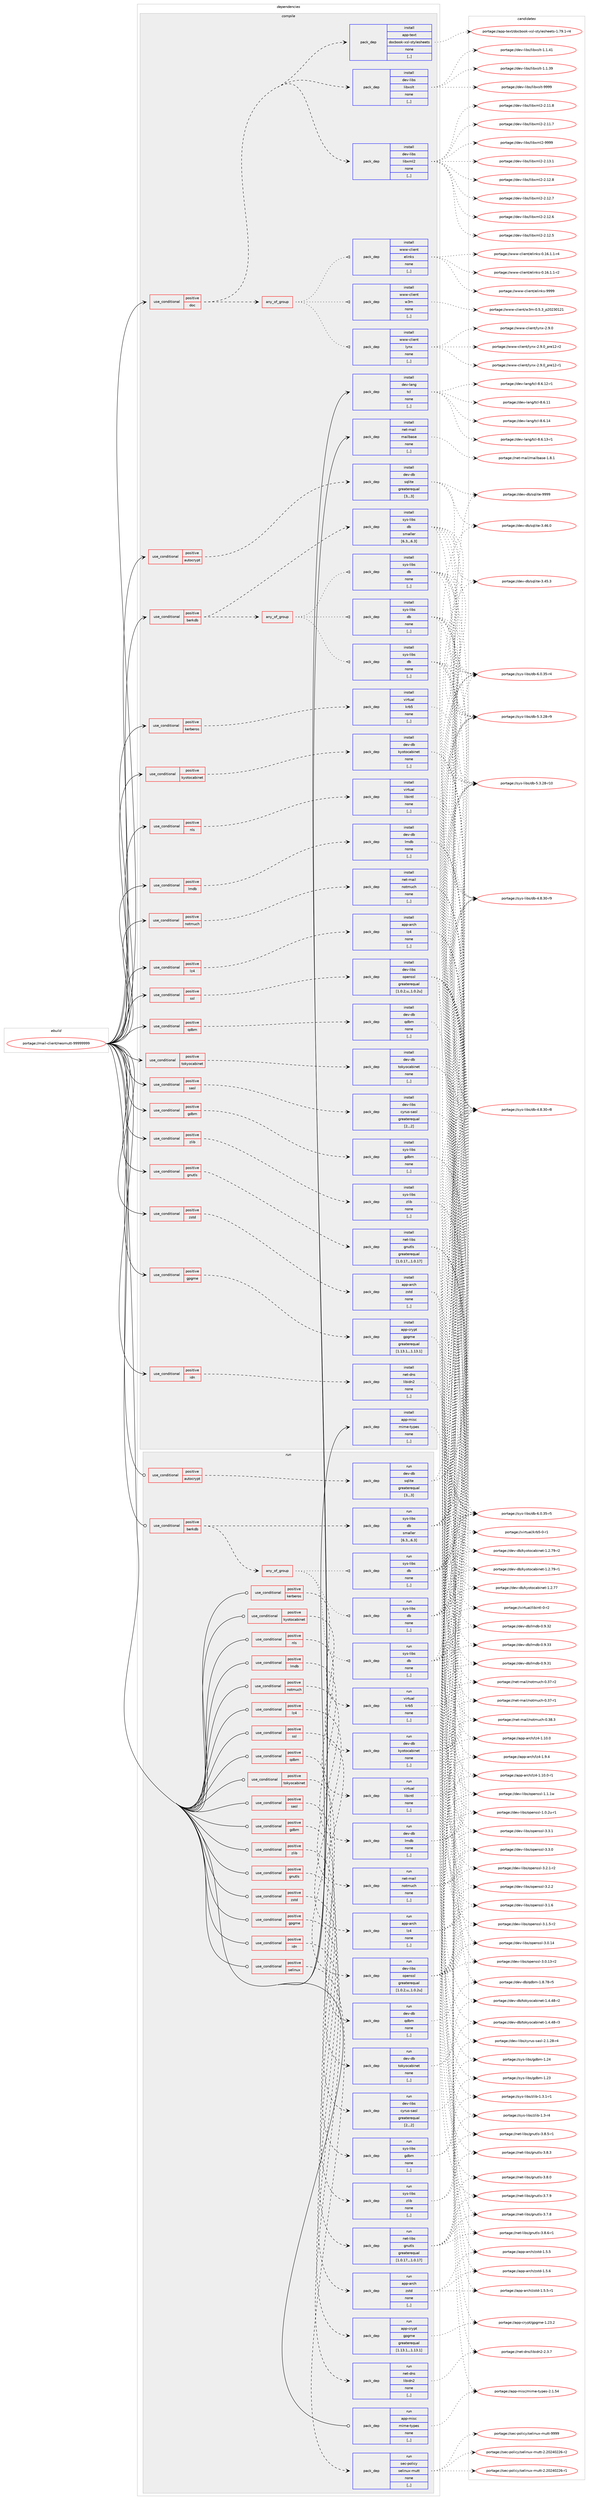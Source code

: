 digraph prolog {

# *************
# Graph options
# *************

newrank=true;
concentrate=true;
compound=true;
graph [rankdir=LR,fontname=Helvetica,fontsize=10,ranksep=1.5];#, ranksep=2.5, nodesep=0.2];
edge  [arrowhead=vee];
node  [fontname=Helvetica,fontsize=10];

# **********
# The ebuild
# **********

subgraph cluster_leftcol {
color=gray;
label=<<i>ebuild</i>>;
id [label="portage://mail-client/neomutt-99999999", color=red, width=4, href="../mail-client/neomutt-99999999.svg"];
}

# ****************
# The dependencies
# ****************

subgraph cluster_midcol {
color=gray;
label=<<i>dependencies</i>>;
subgraph cluster_compile {
fillcolor="#eeeeee";
style=filled;
label=<<i>compile</i>>;
subgraph cond69884 {
dependency277818 [label=<<TABLE BORDER="0" CELLBORDER="1" CELLSPACING="0" CELLPADDING="4"><TR><TD ROWSPAN="3" CELLPADDING="10">use_conditional</TD></TR><TR><TD>positive</TD></TR><TR><TD>autocrypt</TD></TR></TABLE>>, shape=none, color=red];
subgraph pack205696 {
dependency277819 [label=<<TABLE BORDER="0" CELLBORDER="1" CELLSPACING="0" CELLPADDING="4" WIDTH="220"><TR><TD ROWSPAN="6" CELLPADDING="30">pack_dep</TD></TR><TR><TD WIDTH="110">install</TD></TR><TR><TD>dev-db</TD></TR><TR><TD>sqlite</TD></TR><TR><TD>greaterequal</TD></TR><TR><TD>[3,,,3]</TD></TR></TABLE>>, shape=none, color=blue];
}
dependency277818:e -> dependency277819:w [weight=20,style="dashed",arrowhead="vee"];
}
id:e -> dependency277818:w [weight=20,style="solid",arrowhead="vee"];
subgraph cond69885 {
dependency277820 [label=<<TABLE BORDER="0" CELLBORDER="1" CELLSPACING="0" CELLPADDING="4"><TR><TD ROWSPAN="3" CELLPADDING="10">use_conditional</TD></TR><TR><TD>positive</TD></TR><TR><TD>berkdb</TD></TR></TABLE>>, shape=none, color=red];
subgraph any2077 {
dependency277821 [label=<<TABLE BORDER="0" CELLBORDER="1" CELLSPACING="0" CELLPADDING="4"><TR><TD CELLPADDING="10">any_of_group</TD></TR></TABLE>>, shape=none, color=red];subgraph pack205697 {
dependency277822 [label=<<TABLE BORDER="0" CELLBORDER="1" CELLSPACING="0" CELLPADDING="4" WIDTH="220"><TR><TD ROWSPAN="6" CELLPADDING="30">pack_dep</TD></TR><TR><TD WIDTH="110">install</TD></TR><TR><TD>sys-libs</TD></TR><TR><TD>db</TD></TR><TR><TD>none</TD></TR><TR><TD>[,,]</TD></TR></TABLE>>, shape=none, color=blue];
}
dependency277821:e -> dependency277822:w [weight=20,style="dotted",arrowhead="oinv"];
subgraph pack205698 {
dependency277823 [label=<<TABLE BORDER="0" CELLBORDER="1" CELLSPACING="0" CELLPADDING="4" WIDTH="220"><TR><TD ROWSPAN="6" CELLPADDING="30">pack_dep</TD></TR><TR><TD WIDTH="110">install</TD></TR><TR><TD>sys-libs</TD></TR><TR><TD>db</TD></TR><TR><TD>none</TD></TR><TR><TD>[,,]</TD></TR></TABLE>>, shape=none, color=blue];
}
dependency277821:e -> dependency277823:w [weight=20,style="dotted",arrowhead="oinv"];
subgraph pack205699 {
dependency277824 [label=<<TABLE BORDER="0" CELLBORDER="1" CELLSPACING="0" CELLPADDING="4" WIDTH="220"><TR><TD ROWSPAN="6" CELLPADDING="30">pack_dep</TD></TR><TR><TD WIDTH="110">install</TD></TR><TR><TD>sys-libs</TD></TR><TR><TD>db</TD></TR><TR><TD>none</TD></TR><TR><TD>[,,]</TD></TR></TABLE>>, shape=none, color=blue];
}
dependency277821:e -> dependency277824:w [weight=20,style="dotted",arrowhead="oinv"];
}
dependency277820:e -> dependency277821:w [weight=20,style="dashed",arrowhead="vee"];
subgraph pack205700 {
dependency277825 [label=<<TABLE BORDER="0" CELLBORDER="1" CELLSPACING="0" CELLPADDING="4" WIDTH="220"><TR><TD ROWSPAN="6" CELLPADDING="30">pack_dep</TD></TR><TR><TD WIDTH="110">install</TD></TR><TR><TD>sys-libs</TD></TR><TR><TD>db</TD></TR><TR><TD>smaller</TD></TR><TR><TD>[6.3,,,6.3]</TD></TR></TABLE>>, shape=none, color=blue];
}
dependency277820:e -> dependency277825:w [weight=20,style="dashed",arrowhead="vee"];
}
id:e -> dependency277820:w [weight=20,style="solid",arrowhead="vee"];
subgraph cond69886 {
dependency277826 [label=<<TABLE BORDER="0" CELLBORDER="1" CELLSPACING="0" CELLPADDING="4"><TR><TD ROWSPAN="3" CELLPADDING="10">use_conditional</TD></TR><TR><TD>positive</TD></TR><TR><TD>doc</TD></TR></TABLE>>, shape=none, color=red];
subgraph pack205701 {
dependency277827 [label=<<TABLE BORDER="0" CELLBORDER="1" CELLSPACING="0" CELLPADDING="4" WIDTH="220"><TR><TD ROWSPAN="6" CELLPADDING="30">pack_dep</TD></TR><TR><TD WIDTH="110">install</TD></TR><TR><TD>dev-libs</TD></TR><TR><TD>libxml2</TD></TR><TR><TD>none</TD></TR><TR><TD>[,,]</TD></TR></TABLE>>, shape=none, color=blue];
}
dependency277826:e -> dependency277827:w [weight=20,style="dashed",arrowhead="vee"];
subgraph pack205702 {
dependency277828 [label=<<TABLE BORDER="0" CELLBORDER="1" CELLSPACING="0" CELLPADDING="4" WIDTH="220"><TR><TD ROWSPAN="6" CELLPADDING="30">pack_dep</TD></TR><TR><TD WIDTH="110">install</TD></TR><TR><TD>dev-libs</TD></TR><TR><TD>libxslt</TD></TR><TR><TD>none</TD></TR><TR><TD>[,,]</TD></TR></TABLE>>, shape=none, color=blue];
}
dependency277826:e -> dependency277828:w [weight=20,style="dashed",arrowhead="vee"];
subgraph pack205703 {
dependency277829 [label=<<TABLE BORDER="0" CELLBORDER="1" CELLSPACING="0" CELLPADDING="4" WIDTH="220"><TR><TD ROWSPAN="6" CELLPADDING="30">pack_dep</TD></TR><TR><TD WIDTH="110">install</TD></TR><TR><TD>app-text</TD></TR><TR><TD>docbook-xsl-stylesheets</TD></TR><TR><TD>none</TD></TR><TR><TD>[,,]</TD></TR></TABLE>>, shape=none, color=blue];
}
dependency277826:e -> dependency277829:w [weight=20,style="dashed",arrowhead="vee"];
subgraph any2078 {
dependency277830 [label=<<TABLE BORDER="0" CELLBORDER="1" CELLSPACING="0" CELLPADDING="4"><TR><TD CELLPADDING="10">any_of_group</TD></TR></TABLE>>, shape=none, color=red];subgraph pack205704 {
dependency277831 [label=<<TABLE BORDER="0" CELLBORDER="1" CELLSPACING="0" CELLPADDING="4" WIDTH="220"><TR><TD ROWSPAN="6" CELLPADDING="30">pack_dep</TD></TR><TR><TD WIDTH="110">install</TD></TR><TR><TD>www-client</TD></TR><TR><TD>lynx</TD></TR><TR><TD>none</TD></TR><TR><TD>[,,]</TD></TR></TABLE>>, shape=none, color=blue];
}
dependency277830:e -> dependency277831:w [weight=20,style="dotted",arrowhead="oinv"];
subgraph pack205705 {
dependency277832 [label=<<TABLE BORDER="0" CELLBORDER="1" CELLSPACING="0" CELLPADDING="4" WIDTH="220"><TR><TD ROWSPAN="6" CELLPADDING="30">pack_dep</TD></TR><TR><TD WIDTH="110">install</TD></TR><TR><TD>www-client</TD></TR><TR><TD>w3m</TD></TR><TR><TD>none</TD></TR><TR><TD>[,,]</TD></TR></TABLE>>, shape=none, color=blue];
}
dependency277830:e -> dependency277832:w [weight=20,style="dotted",arrowhead="oinv"];
subgraph pack205706 {
dependency277833 [label=<<TABLE BORDER="0" CELLBORDER="1" CELLSPACING="0" CELLPADDING="4" WIDTH="220"><TR><TD ROWSPAN="6" CELLPADDING="30">pack_dep</TD></TR><TR><TD WIDTH="110">install</TD></TR><TR><TD>www-client</TD></TR><TR><TD>elinks</TD></TR><TR><TD>none</TD></TR><TR><TD>[,,]</TD></TR></TABLE>>, shape=none, color=blue];
}
dependency277830:e -> dependency277833:w [weight=20,style="dotted",arrowhead="oinv"];
}
dependency277826:e -> dependency277830:w [weight=20,style="dashed",arrowhead="vee"];
}
id:e -> dependency277826:w [weight=20,style="solid",arrowhead="vee"];
subgraph cond69887 {
dependency277834 [label=<<TABLE BORDER="0" CELLBORDER="1" CELLSPACING="0" CELLPADDING="4"><TR><TD ROWSPAN="3" CELLPADDING="10">use_conditional</TD></TR><TR><TD>positive</TD></TR><TR><TD>gdbm</TD></TR></TABLE>>, shape=none, color=red];
subgraph pack205707 {
dependency277835 [label=<<TABLE BORDER="0" CELLBORDER="1" CELLSPACING="0" CELLPADDING="4" WIDTH="220"><TR><TD ROWSPAN="6" CELLPADDING="30">pack_dep</TD></TR><TR><TD WIDTH="110">install</TD></TR><TR><TD>sys-libs</TD></TR><TR><TD>gdbm</TD></TR><TR><TD>none</TD></TR><TR><TD>[,,]</TD></TR></TABLE>>, shape=none, color=blue];
}
dependency277834:e -> dependency277835:w [weight=20,style="dashed",arrowhead="vee"];
}
id:e -> dependency277834:w [weight=20,style="solid",arrowhead="vee"];
subgraph cond69888 {
dependency277836 [label=<<TABLE BORDER="0" CELLBORDER="1" CELLSPACING="0" CELLPADDING="4"><TR><TD ROWSPAN="3" CELLPADDING="10">use_conditional</TD></TR><TR><TD>positive</TD></TR><TR><TD>gnutls</TD></TR></TABLE>>, shape=none, color=red];
subgraph pack205708 {
dependency277837 [label=<<TABLE BORDER="0" CELLBORDER="1" CELLSPACING="0" CELLPADDING="4" WIDTH="220"><TR><TD ROWSPAN="6" CELLPADDING="30">pack_dep</TD></TR><TR><TD WIDTH="110">install</TD></TR><TR><TD>net-libs</TD></TR><TR><TD>gnutls</TD></TR><TR><TD>greaterequal</TD></TR><TR><TD>[1.0.17,,,1.0.17]</TD></TR></TABLE>>, shape=none, color=blue];
}
dependency277836:e -> dependency277837:w [weight=20,style="dashed",arrowhead="vee"];
}
id:e -> dependency277836:w [weight=20,style="solid",arrowhead="vee"];
subgraph cond69889 {
dependency277838 [label=<<TABLE BORDER="0" CELLBORDER="1" CELLSPACING="0" CELLPADDING="4"><TR><TD ROWSPAN="3" CELLPADDING="10">use_conditional</TD></TR><TR><TD>positive</TD></TR><TR><TD>gpgme</TD></TR></TABLE>>, shape=none, color=red];
subgraph pack205709 {
dependency277839 [label=<<TABLE BORDER="0" CELLBORDER="1" CELLSPACING="0" CELLPADDING="4" WIDTH="220"><TR><TD ROWSPAN="6" CELLPADDING="30">pack_dep</TD></TR><TR><TD WIDTH="110">install</TD></TR><TR><TD>app-crypt</TD></TR><TR><TD>gpgme</TD></TR><TR><TD>greaterequal</TD></TR><TR><TD>[1.13.1,,,1.13.1]</TD></TR></TABLE>>, shape=none, color=blue];
}
dependency277838:e -> dependency277839:w [weight=20,style="dashed",arrowhead="vee"];
}
id:e -> dependency277838:w [weight=20,style="solid",arrowhead="vee"];
subgraph cond69890 {
dependency277840 [label=<<TABLE BORDER="0" CELLBORDER="1" CELLSPACING="0" CELLPADDING="4"><TR><TD ROWSPAN="3" CELLPADDING="10">use_conditional</TD></TR><TR><TD>positive</TD></TR><TR><TD>idn</TD></TR></TABLE>>, shape=none, color=red];
subgraph pack205710 {
dependency277841 [label=<<TABLE BORDER="0" CELLBORDER="1" CELLSPACING="0" CELLPADDING="4" WIDTH="220"><TR><TD ROWSPAN="6" CELLPADDING="30">pack_dep</TD></TR><TR><TD WIDTH="110">install</TD></TR><TR><TD>net-dns</TD></TR><TR><TD>libidn2</TD></TR><TR><TD>none</TD></TR><TR><TD>[,,]</TD></TR></TABLE>>, shape=none, color=blue];
}
dependency277840:e -> dependency277841:w [weight=20,style="dashed",arrowhead="vee"];
}
id:e -> dependency277840:w [weight=20,style="solid",arrowhead="vee"];
subgraph cond69891 {
dependency277842 [label=<<TABLE BORDER="0" CELLBORDER="1" CELLSPACING="0" CELLPADDING="4"><TR><TD ROWSPAN="3" CELLPADDING="10">use_conditional</TD></TR><TR><TD>positive</TD></TR><TR><TD>kerberos</TD></TR></TABLE>>, shape=none, color=red];
subgraph pack205711 {
dependency277843 [label=<<TABLE BORDER="0" CELLBORDER="1" CELLSPACING="0" CELLPADDING="4" WIDTH="220"><TR><TD ROWSPAN="6" CELLPADDING="30">pack_dep</TD></TR><TR><TD WIDTH="110">install</TD></TR><TR><TD>virtual</TD></TR><TR><TD>krb5</TD></TR><TR><TD>none</TD></TR><TR><TD>[,,]</TD></TR></TABLE>>, shape=none, color=blue];
}
dependency277842:e -> dependency277843:w [weight=20,style="dashed",arrowhead="vee"];
}
id:e -> dependency277842:w [weight=20,style="solid",arrowhead="vee"];
subgraph cond69892 {
dependency277844 [label=<<TABLE BORDER="0" CELLBORDER="1" CELLSPACING="0" CELLPADDING="4"><TR><TD ROWSPAN="3" CELLPADDING="10">use_conditional</TD></TR><TR><TD>positive</TD></TR><TR><TD>kyotocabinet</TD></TR></TABLE>>, shape=none, color=red];
subgraph pack205712 {
dependency277845 [label=<<TABLE BORDER="0" CELLBORDER="1" CELLSPACING="0" CELLPADDING="4" WIDTH="220"><TR><TD ROWSPAN="6" CELLPADDING="30">pack_dep</TD></TR><TR><TD WIDTH="110">install</TD></TR><TR><TD>dev-db</TD></TR><TR><TD>kyotocabinet</TD></TR><TR><TD>none</TD></TR><TR><TD>[,,]</TD></TR></TABLE>>, shape=none, color=blue];
}
dependency277844:e -> dependency277845:w [weight=20,style="dashed",arrowhead="vee"];
}
id:e -> dependency277844:w [weight=20,style="solid",arrowhead="vee"];
subgraph cond69893 {
dependency277846 [label=<<TABLE BORDER="0" CELLBORDER="1" CELLSPACING="0" CELLPADDING="4"><TR><TD ROWSPAN="3" CELLPADDING="10">use_conditional</TD></TR><TR><TD>positive</TD></TR><TR><TD>lmdb</TD></TR></TABLE>>, shape=none, color=red];
subgraph pack205713 {
dependency277847 [label=<<TABLE BORDER="0" CELLBORDER="1" CELLSPACING="0" CELLPADDING="4" WIDTH="220"><TR><TD ROWSPAN="6" CELLPADDING="30">pack_dep</TD></TR><TR><TD WIDTH="110">install</TD></TR><TR><TD>dev-db</TD></TR><TR><TD>lmdb</TD></TR><TR><TD>none</TD></TR><TR><TD>[,,]</TD></TR></TABLE>>, shape=none, color=blue];
}
dependency277846:e -> dependency277847:w [weight=20,style="dashed",arrowhead="vee"];
}
id:e -> dependency277846:w [weight=20,style="solid",arrowhead="vee"];
subgraph cond69894 {
dependency277848 [label=<<TABLE BORDER="0" CELLBORDER="1" CELLSPACING="0" CELLPADDING="4"><TR><TD ROWSPAN="3" CELLPADDING="10">use_conditional</TD></TR><TR><TD>positive</TD></TR><TR><TD>lz4</TD></TR></TABLE>>, shape=none, color=red];
subgraph pack205714 {
dependency277849 [label=<<TABLE BORDER="0" CELLBORDER="1" CELLSPACING="0" CELLPADDING="4" WIDTH="220"><TR><TD ROWSPAN="6" CELLPADDING="30">pack_dep</TD></TR><TR><TD WIDTH="110">install</TD></TR><TR><TD>app-arch</TD></TR><TR><TD>lz4</TD></TR><TR><TD>none</TD></TR><TR><TD>[,,]</TD></TR></TABLE>>, shape=none, color=blue];
}
dependency277848:e -> dependency277849:w [weight=20,style="dashed",arrowhead="vee"];
}
id:e -> dependency277848:w [weight=20,style="solid",arrowhead="vee"];
subgraph cond69895 {
dependency277850 [label=<<TABLE BORDER="0" CELLBORDER="1" CELLSPACING="0" CELLPADDING="4"><TR><TD ROWSPAN="3" CELLPADDING="10">use_conditional</TD></TR><TR><TD>positive</TD></TR><TR><TD>nls</TD></TR></TABLE>>, shape=none, color=red];
subgraph pack205715 {
dependency277851 [label=<<TABLE BORDER="0" CELLBORDER="1" CELLSPACING="0" CELLPADDING="4" WIDTH="220"><TR><TD ROWSPAN="6" CELLPADDING="30">pack_dep</TD></TR><TR><TD WIDTH="110">install</TD></TR><TR><TD>virtual</TD></TR><TR><TD>libintl</TD></TR><TR><TD>none</TD></TR><TR><TD>[,,]</TD></TR></TABLE>>, shape=none, color=blue];
}
dependency277850:e -> dependency277851:w [weight=20,style="dashed",arrowhead="vee"];
}
id:e -> dependency277850:w [weight=20,style="solid",arrowhead="vee"];
subgraph cond69896 {
dependency277852 [label=<<TABLE BORDER="0" CELLBORDER="1" CELLSPACING="0" CELLPADDING="4"><TR><TD ROWSPAN="3" CELLPADDING="10">use_conditional</TD></TR><TR><TD>positive</TD></TR><TR><TD>notmuch</TD></TR></TABLE>>, shape=none, color=red];
subgraph pack205716 {
dependency277853 [label=<<TABLE BORDER="0" CELLBORDER="1" CELLSPACING="0" CELLPADDING="4" WIDTH="220"><TR><TD ROWSPAN="6" CELLPADDING="30">pack_dep</TD></TR><TR><TD WIDTH="110">install</TD></TR><TR><TD>net-mail</TD></TR><TR><TD>notmuch</TD></TR><TR><TD>none</TD></TR><TR><TD>[,,]</TD></TR></TABLE>>, shape=none, color=blue];
}
dependency277852:e -> dependency277853:w [weight=20,style="dashed",arrowhead="vee"];
}
id:e -> dependency277852:w [weight=20,style="solid",arrowhead="vee"];
subgraph cond69897 {
dependency277854 [label=<<TABLE BORDER="0" CELLBORDER="1" CELLSPACING="0" CELLPADDING="4"><TR><TD ROWSPAN="3" CELLPADDING="10">use_conditional</TD></TR><TR><TD>positive</TD></TR><TR><TD>qdbm</TD></TR></TABLE>>, shape=none, color=red];
subgraph pack205717 {
dependency277855 [label=<<TABLE BORDER="0" CELLBORDER="1" CELLSPACING="0" CELLPADDING="4" WIDTH="220"><TR><TD ROWSPAN="6" CELLPADDING="30">pack_dep</TD></TR><TR><TD WIDTH="110">install</TD></TR><TR><TD>dev-db</TD></TR><TR><TD>qdbm</TD></TR><TR><TD>none</TD></TR><TR><TD>[,,]</TD></TR></TABLE>>, shape=none, color=blue];
}
dependency277854:e -> dependency277855:w [weight=20,style="dashed",arrowhead="vee"];
}
id:e -> dependency277854:w [weight=20,style="solid",arrowhead="vee"];
subgraph cond69898 {
dependency277856 [label=<<TABLE BORDER="0" CELLBORDER="1" CELLSPACING="0" CELLPADDING="4"><TR><TD ROWSPAN="3" CELLPADDING="10">use_conditional</TD></TR><TR><TD>positive</TD></TR><TR><TD>sasl</TD></TR></TABLE>>, shape=none, color=red];
subgraph pack205718 {
dependency277857 [label=<<TABLE BORDER="0" CELLBORDER="1" CELLSPACING="0" CELLPADDING="4" WIDTH="220"><TR><TD ROWSPAN="6" CELLPADDING="30">pack_dep</TD></TR><TR><TD WIDTH="110">install</TD></TR><TR><TD>dev-libs</TD></TR><TR><TD>cyrus-sasl</TD></TR><TR><TD>greaterequal</TD></TR><TR><TD>[2,,,2]</TD></TR></TABLE>>, shape=none, color=blue];
}
dependency277856:e -> dependency277857:w [weight=20,style="dashed",arrowhead="vee"];
}
id:e -> dependency277856:w [weight=20,style="solid",arrowhead="vee"];
subgraph cond69899 {
dependency277858 [label=<<TABLE BORDER="0" CELLBORDER="1" CELLSPACING="0" CELLPADDING="4"><TR><TD ROWSPAN="3" CELLPADDING="10">use_conditional</TD></TR><TR><TD>positive</TD></TR><TR><TD>ssl</TD></TR></TABLE>>, shape=none, color=red];
subgraph pack205719 {
dependency277859 [label=<<TABLE BORDER="0" CELLBORDER="1" CELLSPACING="0" CELLPADDING="4" WIDTH="220"><TR><TD ROWSPAN="6" CELLPADDING="30">pack_dep</TD></TR><TR><TD WIDTH="110">install</TD></TR><TR><TD>dev-libs</TD></TR><TR><TD>openssl</TD></TR><TR><TD>greaterequal</TD></TR><TR><TD>[1.0.2,u,,1.0.2u]</TD></TR></TABLE>>, shape=none, color=blue];
}
dependency277858:e -> dependency277859:w [weight=20,style="dashed",arrowhead="vee"];
}
id:e -> dependency277858:w [weight=20,style="solid",arrowhead="vee"];
subgraph cond69900 {
dependency277860 [label=<<TABLE BORDER="0" CELLBORDER="1" CELLSPACING="0" CELLPADDING="4"><TR><TD ROWSPAN="3" CELLPADDING="10">use_conditional</TD></TR><TR><TD>positive</TD></TR><TR><TD>tokyocabinet</TD></TR></TABLE>>, shape=none, color=red];
subgraph pack205720 {
dependency277861 [label=<<TABLE BORDER="0" CELLBORDER="1" CELLSPACING="0" CELLPADDING="4" WIDTH="220"><TR><TD ROWSPAN="6" CELLPADDING="30">pack_dep</TD></TR><TR><TD WIDTH="110">install</TD></TR><TR><TD>dev-db</TD></TR><TR><TD>tokyocabinet</TD></TR><TR><TD>none</TD></TR><TR><TD>[,,]</TD></TR></TABLE>>, shape=none, color=blue];
}
dependency277860:e -> dependency277861:w [weight=20,style="dashed",arrowhead="vee"];
}
id:e -> dependency277860:w [weight=20,style="solid",arrowhead="vee"];
subgraph cond69901 {
dependency277862 [label=<<TABLE BORDER="0" CELLBORDER="1" CELLSPACING="0" CELLPADDING="4"><TR><TD ROWSPAN="3" CELLPADDING="10">use_conditional</TD></TR><TR><TD>positive</TD></TR><TR><TD>zlib</TD></TR></TABLE>>, shape=none, color=red];
subgraph pack205721 {
dependency277863 [label=<<TABLE BORDER="0" CELLBORDER="1" CELLSPACING="0" CELLPADDING="4" WIDTH="220"><TR><TD ROWSPAN="6" CELLPADDING="30">pack_dep</TD></TR><TR><TD WIDTH="110">install</TD></TR><TR><TD>sys-libs</TD></TR><TR><TD>zlib</TD></TR><TR><TD>none</TD></TR><TR><TD>[,,]</TD></TR></TABLE>>, shape=none, color=blue];
}
dependency277862:e -> dependency277863:w [weight=20,style="dashed",arrowhead="vee"];
}
id:e -> dependency277862:w [weight=20,style="solid",arrowhead="vee"];
subgraph cond69902 {
dependency277864 [label=<<TABLE BORDER="0" CELLBORDER="1" CELLSPACING="0" CELLPADDING="4"><TR><TD ROWSPAN="3" CELLPADDING="10">use_conditional</TD></TR><TR><TD>positive</TD></TR><TR><TD>zstd</TD></TR></TABLE>>, shape=none, color=red];
subgraph pack205722 {
dependency277865 [label=<<TABLE BORDER="0" CELLBORDER="1" CELLSPACING="0" CELLPADDING="4" WIDTH="220"><TR><TD ROWSPAN="6" CELLPADDING="30">pack_dep</TD></TR><TR><TD WIDTH="110">install</TD></TR><TR><TD>app-arch</TD></TR><TR><TD>zstd</TD></TR><TR><TD>none</TD></TR><TR><TD>[,,]</TD></TR></TABLE>>, shape=none, color=blue];
}
dependency277864:e -> dependency277865:w [weight=20,style="dashed",arrowhead="vee"];
}
id:e -> dependency277864:w [weight=20,style="solid",arrowhead="vee"];
subgraph pack205723 {
dependency277866 [label=<<TABLE BORDER="0" CELLBORDER="1" CELLSPACING="0" CELLPADDING="4" WIDTH="220"><TR><TD ROWSPAN="6" CELLPADDING="30">pack_dep</TD></TR><TR><TD WIDTH="110">install</TD></TR><TR><TD>app-misc</TD></TR><TR><TD>mime-types</TD></TR><TR><TD>none</TD></TR><TR><TD>[,,]</TD></TR></TABLE>>, shape=none, color=blue];
}
id:e -> dependency277866:w [weight=20,style="solid",arrowhead="vee"];
subgraph pack205724 {
dependency277867 [label=<<TABLE BORDER="0" CELLBORDER="1" CELLSPACING="0" CELLPADDING="4" WIDTH="220"><TR><TD ROWSPAN="6" CELLPADDING="30">pack_dep</TD></TR><TR><TD WIDTH="110">install</TD></TR><TR><TD>dev-lang</TD></TR><TR><TD>tcl</TD></TR><TR><TD>none</TD></TR><TR><TD>[,,]</TD></TR></TABLE>>, shape=none, color=blue];
}
id:e -> dependency277867:w [weight=20,style="solid",arrowhead="vee"];
subgraph pack205725 {
dependency277868 [label=<<TABLE BORDER="0" CELLBORDER="1" CELLSPACING="0" CELLPADDING="4" WIDTH="220"><TR><TD ROWSPAN="6" CELLPADDING="30">pack_dep</TD></TR><TR><TD WIDTH="110">install</TD></TR><TR><TD>net-mail</TD></TR><TR><TD>mailbase</TD></TR><TR><TD>none</TD></TR><TR><TD>[,,]</TD></TR></TABLE>>, shape=none, color=blue];
}
id:e -> dependency277868:w [weight=20,style="solid",arrowhead="vee"];
}
subgraph cluster_compileandrun {
fillcolor="#eeeeee";
style=filled;
label=<<i>compile and run</i>>;
}
subgraph cluster_run {
fillcolor="#eeeeee";
style=filled;
label=<<i>run</i>>;
subgraph cond69903 {
dependency277869 [label=<<TABLE BORDER="0" CELLBORDER="1" CELLSPACING="0" CELLPADDING="4"><TR><TD ROWSPAN="3" CELLPADDING="10">use_conditional</TD></TR><TR><TD>positive</TD></TR><TR><TD>autocrypt</TD></TR></TABLE>>, shape=none, color=red];
subgraph pack205726 {
dependency277870 [label=<<TABLE BORDER="0" CELLBORDER="1" CELLSPACING="0" CELLPADDING="4" WIDTH="220"><TR><TD ROWSPAN="6" CELLPADDING="30">pack_dep</TD></TR><TR><TD WIDTH="110">run</TD></TR><TR><TD>dev-db</TD></TR><TR><TD>sqlite</TD></TR><TR><TD>greaterequal</TD></TR><TR><TD>[3,,,3]</TD></TR></TABLE>>, shape=none, color=blue];
}
dependency277869:e -> dependency277870:w [weight=20,style="dashed",arrowhead="vee"];
}
id:e -> dependency277869:w [weight=20,style="solid",arrowhead="odot"];
subgraph cond69904 {
dependency277871 [label=<<TABLE BORDER="0" CELLBORDER="1" CELLSPACING="0" CELLPADDING="4"><TR><TD ROWSPAN="3" CELLPADDING="10">use_conditional</TD></TR><TR><TD>positive</TD></TR><TR><TD>berkdb</TD></TR></TABLE>>, shape=none, color=red];
subgraph any2079 {
dependency277872 [label=<<TABLE BORDER="0" CELLBORDER="1" CELLSPACING="0" CELLPADDING="4"><TR><TD CELLPADDING="10">any_of_group</TD></TR></TABLE>>, shape=none, color=red];subgraph pack205727 {
dependency277873 [label=<<TABLE BORDER="0" CELLBORDER="1" CELLSPACING="0" CELLPADDING="4" WIDTH="220"><TR><TD ROWSPAN="6" CELLPADDING="30">pack_dep</TD></TR><TR><TD WIDTH="110">run</TD></TR><TR><TD>sys-libs</TD></TR><TR><TD>db</TD></TR><TR><TD>none</TD></TR><TR><TD>[,,]</TD></TR></TABLE>>, shape=none, color=blue];
}
dependency277872:e -> dependency277873:w [weight=20,style="dotted",arrowhead="oinv"];
subgraph pack205728 {
dependency277874 [label=<<TABLE BORDER="0" CELLBORDER="1" CELLSPACING="0" CELLPADDING="4" WIDTH="220"><TR><TD ROWSPAN="6" CELLPADDING="30">pack_dep</TD></TR><TR><TD WIDTH="110">run</TD></TR><TR><TD>sys-libs</TD></TR><TR><TD>db</TD></TR><TR><TD>none</TD></TR><TR><TD>[,,]</TD></TR></TABLE>>, shape=none, color=blue];
}
dependency277872:e -> dependency277874:w [weight=20,style="dotted",arrowhead="oinv"];
subgraph pack205729 {
dependency277875 [label=<<TABLE BORDER="0" CELLBORDER="1" CELLSPACING="0" CELLPADDING="4" WIDTH="220"><TR><TD ROWSPAN="6" CELLPADDING="30">pack_dep</TD></TR><TR><TD WIDTH="110">run</TD></TR><TR><TD>sys-libs</TD></TR><TR><TD>db</TD></TR><TR><TD>none</TD></TR><TR><TD>[,,]</TD></TR></TABLE>>, shape=none, color=blue];
}
dependency277872:e -> dependency277875:w [weight=20,style="dotted",arrowhead="oinv"];
}
dependency277871:e -> dependency277872:w [weight=20,style="dashed",arrowhead="vee"];
subgraph pack205730 {
dependency277876 [label=<<TABLE BORDER="0" CELLBORDER="1" CELLSPACING="0" CELLPADDING="4" WIDTH="220"><TR><TD ROWSPAN="6" CELLPADDING="30">pack_dep</TD></TR><TR><TD WIDTH="110">run</TD></TR><TR><TD>sys-libs</TD></TR><TR><TD>db</TD></TR><TR><TD>smaller</TD></TR><TR><TD>[6.3,,,6.3]</TD></TR></TABLE>>, shape=none, color=blue];
}
dependency277871:e -> dependency277876:w [weight=20,style="dashed",arrowhead="vee"];
}
id:e -> dependency277871:w [weight=20,style="solid",arrowhead="odot"];
subgraph cond69905 {
dependency277877 [label=<<TABLE BORDER="0" CELLBORDER="1" CELLSPACING="0" CELLPADDING="4"><TR><TD ROWSPAN="3" CELLPADDING="10">use_conditional</TD></TR><TR><TD>positive</TD></TR><TR><TD>gdbm</TD></TR></TABLE>>, shape=none, color=red];
subgraph pack205731 {
dependency277878 [label=<<TABLE BORDER="0" CELLBORDER="1" CELLSPACING="0" CELLPADDING="4" WIDTH="220"><TR><TD ROWSPAN="6" CELLPADDING="30">pack_dep</TD></TR><TR><TD WIDTH="110">run</TD></TR><TR><TD>sys-libs</TD></TR><TR><TD>gdbm</TD></TR><TR><TD>none</TD></TR><TR><TD>[,,]</TD></TR></TABLE>>, shape=none, color=blue];
}
dependency277877:e -> dependency277878:w [weight=20,style="dashed",arrowhead="vee"];
}
id:e -> dependency277877:w [weight=20,style="solid",arrowhead="odot"];
subgraph cond69906 {
dependency277879 [label=<<TABLE BORDER="0" CELLBORDER="1" CELLSPACING="0" CELLPADDING="4"><TR><TD ROWSPAN="3" CELLPADDING="10">use_conditional</TD></TR><TR><TD>positive</TD></TR><TR><TD>gnutls</TD></TR></TABLE>>, shape=none, color=red];
subgraph pack205732 {
dependency277880 [label=<<TABLE BORDER="0" CELLBORDER="1" CELLSPACING="0" CELLPADDING="4" WIDTH="220"><TR><TD ROWSPAN="6" CELLPADDING="30">pack_dep</TD></TR><TR><TD WIDTH="110">run</TD></TR><TR><TD>net-libs</TD></TR><TR><TD>gnutls</TD></TR><TR><TD>greaterequal</TD></TR><TR><TD>[1.0.17,,,1.0.17]</TD></TR></TABLE>>, shape=none, color=blue];
}
dependency277879:e -> dependency277880:w [weight=20,style="dashed",arrowhead="vee"];
}
id:e -> dependency277879:w [weight=20,style="solid",arrowhead="odot"];
subgraph cond69907 {
dependency277881 [label=<<TABLE BORDER="0" CELLBORDER="1" CELLSPACING="0" CELLPADDING="4"><TR><TD ROWSPAN="3" CELLPADDING="10">use_conditional</TD></TR><TR><TD>positive</TD></TR><TR><TD>gpgme</TD></TR></TABLE>>, shape=none, color=red];
subgraph pack205733 {
dependency277882 [label=<<TABLE BORDER="0" CELLBORDER="1" CELLSPACING="0" CELLPADDING="4" WIDTH="220"><TR><TD ROWSPAN="6" CELLPADDING="30">pack_dep</TD></TR><TR><TD WIDTH="110">run</TD></TR><TR><TD>app-crypt</TD></TR><TR><TD>gpgme</TD></TR><TR><TD>greaterequal</TD></TR><TR><TD>[1.13.1,,,1.13.1]</TD></TR></TABLE>>, shape=none, color=blue];
}
dependency277881:e -> dependency277882:w [weight=20,style="dashed",arrowhead="vee"];
}
id:e -> dependency277881:w [weight=20,style="solid",arrowhead="odot"];
subgraph cond69908 {
dependency277883 [label=<<TABLE BORDER="0" CELLBORDER="1" CELLSPACING="0" CELLPADDING="4"><TR><TD ROWSPAN="3" CELLPADDING="10">use_conditional</TD></TR><TR><TD>positive</TD></TR><TR><TD>idn</TD></TR></TABLE>>, shape=none, color=red];
subgraph pack205734 {
dependency277884 [label=<<TABLE BORDER="0" CELLBORDER="1" CELLSPACING="0" CELLPADDING="4" WIDTH="220"><TR><TD ROWSPAN="6" CELLPADDING="30">pack_dep</TD></TR><TR><TD WIDTH="110">run</TD></TR><TR><TD>net-dns</TD></TR><TR><TD>libidn2</TD></TR><TR><TD>none</TD></TR><TR><TD>[,,]</TD></TR></TABLE>>, shape=none, color=blue];
}
dependency277883:e -> dependency277884:w [weight=20,style="dashed",arrowhead="vee"];
}
id:e -> dependency277883:w [weight=20,style="solid",arrowhead="odot"];
subgraph cond69909 {
dependency277885 [label=<<TABLE BORDER="0" CELLBORDER="1" CELLSPACING="0" CELLPADDING="4"><TR><TD ROWSPAN="3" CELLPADDING="10">use_conditional</TD></TR><TR><TD>positive</TD></TR><TR><TD>kerberos</TD></TR></TABLE>>, shape=none, color=red];
subgraph pack205735 {
dependency277886 [label=<<TABLE BORDER="0" CELLBORDER="1" CELLSPACING="0" CELLPADDING="4" WIDTH="220"><TR><TD ROWSPAN="6" CELLPADDING="30">pack_dep</TD></TR><TR><TD WIDTH="110">run</TD></TR><TR><TD>virtual</TD></TR><TR><TD>krb5</TD></TR><TR><TD>none</TD></TR><TR><TD>[,,]</TD></TR></TABLE>>, shape=none, color=blue];
}
dependency277885:e -> dependency277886:w [weight=20,style="dashed",arrowhead="vee"];
}
id:e -> dependency277885:w [weight=20,style="solid",arrowhead="odot"];
subgraph cond69910 {
dependency277887 [label=<<TABLE BORDER="0" CELLBORDER="1" CELLSPACING="0" CELLPADDING="4"><TR><TD ROWSPAN="3" CELLPADDING="10">use_conditional</TD></TR><TR><TD>positive</TD></TR><TR><TD>kyotocabinet</TD></TR></TABLE>>, shape=none, color=red];
subgraph pack205736 {
dependency277888 [label=<<TABLE BORDER="0" CELLBORDER="1" CELLSPACING="0" CELLPADDING="4" WIDTH="220"><TR><TD ROWSPAN="6" CELLPADDING="30">pack_dep</TD></TR><TR><TD WIDTH="110">run</TD></TR><TR><TD>dev-db</TD></TR><TR><TD>kyotocabinet</TD></TR><TR><TD>none</TD></TR><TR><TD>[,,]</TD></TR></TABLE>>, shape=none, color=blue];
}
dependency277887:e -> dependency277888:w [weight=20,style="dashed",arrowhead="vee"];
}
id:e -> dependency277887:w [weight=20,style="solid",arrowhead="odot"];
subgraph cond69911 {
dependency277889 [label=<<TABLE BORDER="0" CELLBORDER="1" CELLSPACING="0" CELLPADDING="4"><TR><TD ROWSPAN="3" CELLPADDING="10">use_conditional</TD></TR><TR><TD>positive</TD></TR><TR><TD>lmdb</TD></TR></TABLE>>, shape=none, color=red];
subgraph pack205737 {
dependency277890 [label=<<TABLE BORDER="0" CELLBORDER="1" CELLSPACING="0" CELLPADDING="4" WIDTH="220"><TR><TD ROWSPAN="6" CELLPADDING="30">pack_dep</TD></TR><TR><TD WIDTH="110">run</TD></TR><TR><TD>dev-db</TD></TR><TR><TD>lmdb</TD></TR><TR><TD>none</TD></TR><TR><TD>[,,]</TD></TR></TABLE>>, shape=none, color=blue];
}
dependency277889:e -> dependency277890:w [weight=20,style="dashed",arrowhead="vee"];
}
id:e -> dependency277889:w [weight=20,style="solid",arrowhead="odot"];
subgraph cond69912 {
dependency277891 [label=<<TABLE BORDER="0" CELLBORDER="1" CELLSPACING="0" CELLPADDING="4"><TR><TD ROWSPAN="3" CELLPADDING="10">use_conditional</TD></TR><TR><TD>positive</TD></TR><TR><TD>lz4</TD></TR></TABLE>>, shape=none, color=red];
subgraph pack205738 {
dependency277892 [label=<<TABLE BORDER="0" CELLBORDER="1" CELLSPACING="0" CELLPADDING="4" WIDTH="220"><TR><TD ROWSPAN="6" CELLPADDING="30">pack_dep</TD></TR><TR><TD WIDTH="110">run</TD></TR><TR><TD>app-arch</TD></TR><TR><TD>lz4</TD></TR><TR><TD>none</TD></TR><TR><TD>[,,]</TD></TR></TABLE>>, shape=none, color=blue];
}
dependency277891:e -> dependency277892:w [weight=20,style="dashed",arrowhead="vee"];
}
id:e -> dependency277891:w [weight=20,style="solid",arrowhead="odot"];
subgraph cond69913 {
dependency277893 [label=<<TABLE BORDER="0" CELLBORDER="1" CELLSPACING="0" CELLPADDING="4"><TR><TD ROWSPAN="3" CELLPADDING="10">use_conditional</TD></TR><TR><TD>positive</TD></TR><TR><TD>nls</TD></TR></TABLE>>, shape=none, color=red];
subgraph pack205739 {
dependency277894 [label=<<TABLE BORDER="0" CELLBORDER="1" CELLSPACING="0" CELLPADDING="4" WIDTH="220"><TR><TD ROWSPAN="6" CELLPADDING="30">pack_dep</TD></TR><TR><TD WIDTH="110">run</TD></TR><TR><TD>virtual</TD></TR><TR><TD>libintl</TD></TR><TR><TD>none</TD></TR><TR><TD>[,,]</TD></TR></TABLE>>, shape=none, color=blue];
}
dependency277893:e -> dependency277894:w [weight=20,style="dashed",arrowhead="vee"];
}
id:e -> dependency277893:w [weight=20,style="solid",arrowhead="odot"];
subgraph cond69914 {
dependency277895 [label=<<TABLE BORDER="0" CELLBORDER="1" CELLSPACING="0" CELLPADDING="4"><TR><TD ROWSPAN="3" CELLPADDING="10">use_conditional</TD></TR><TR><TD>positive</TD></TR><TR><TD>notmuch</TD></TR></TABLE>>, shape=none, color=red];
subgraph pack205740 {
dependency277896 [label=<<TABLE BORDER="0" CELLBORDER="1" CELLSPACING="0" CELLPADDING="4" WIDTH="220"><TR><TD ROWSPAN="6" CELLPADDING="30">pack_dep</TD></TR><TR><TD WIDTH="110">run</TD></TR><TR><TD>net-mail</TD></TR><TR><TD>notmuch</TD></TR><TR><TD>none</TD></TR><TR><TD>[,,]</TD></TR></TABLE>>, shape=none, color=blue];
}
dependency277895:e -> dependency277896:w [weight=20,style="dashed",arrowhead="vee"];
}
id:e -> dependency277895:w [weight=20,style="solid",arrowhead="odot"];
subgraph cond69915 {
dependency277897 [label=<<TABLE BORDER="0" CELLBORDER="1" CELLSPACING="0" CELLPADDING="4"><TR><TD ROWSPAN="3" CELLPADDING="10">use_conditional</TD></TR><TR><TD>positive</TD></TR><TR><TD>qdbm</TD></TR></TABLE>>, shape=none, color=red];
subgraph pack205741 {
dependency277898 [label=<<TABLE BORDER="0" CELLBORDER="1" CELLSPACING="0" CELLPADDING="4" WIDTH="220"><TR><TD ROWSPAN="6" CELLPADDING="30">pack_dep</TD></TR><TR><TD WIDTH="110">run</TD></TR><TR><TD>dev-db</TD></TR><TR><TD>qdbm</TD></TR><TR><TD>none</TD></TR><TR><TD>[,,]</TD></TR></TABLE>>, shape=none, color=blue];
}
dependency277897:e -> dependency277898:w [weight=20,style="dashed",arrowhead="vee"];
}
id:e -> dependency277897:w [weight=20,style="solid",arrowhead="odot"];
subgraph cond69916 {
dependency277899 [label=<<TABLE BORDER="0" CELLBORDER="1" CELLSPACING="0" CELLPADDING="4"><TR><TD ROWSPAN="3" CELLPADDING="10">use_conditional</TD></TR><TR><TD>positive</TD></TR><TR><TD>sasl</TD></TR></TABLE>>, shape=none, color=red];
subgraph pack205742 {
dependency277900 [label=<<TABLE BORDER="0" CELLBORDER="1" CELLSPACING="0" CELLPADDING="4" WIDTH="220"><TR><TD ROWSPAN="6" CELLPADDING="30">pack_dep</TD></TR><TR><TD WIDTH="110">run</TD></TR><TR><TD>dev-libs</TD></TR><TR><TD>cyrus-sasl</TD></TR><TR><TD>greaterequal</TD></TR><TR><TD>[2,,,2]</TD></TR></TABLE>>, shape=none, color=blue];
}
dependency277899:e -> dependency277900:w [weight=20,style="dashed",arrowhead="vee"];
}
id:e -> dependency277899:w [weight=20,style="solid",arrowhead="odot"];
subgraph cond69917 {
dependency277901 [label=<<TABLE BORDER="0" CELLBORDER="1" CELLSPACING="0" CELLPADDING="4"><TR><TD ROWSPAN="3" CELLPADDING="10">use_conditional</TD></TR><TR><TD>positive</TD></TR><TR><TD>selinux</TD></TR></TABLE>>, shape=none, color=red];
subgraph pack205743 {
dependency277902 [label=<<TABLE BORDER="0" CELLBORDER="1" CELLSPACING="0" CELLPADDING="4" WIDTH="220"><TR><TD ROWSPAN="6" CELLPADDING="30">pack_dep</TD></TR><TR><TD WIDTH="110">run</TD></TR><TR><TD>sec-policy</TD></TR><TR><TD>selinux-mutt</TD></TR><TR><TD>none</TD></TR><TR><TD>[,,]</TD></TR></TABLE>>, shape=none, color=blue];
}
dependency277901:e -> dependency277902:w [weight=20,style="dashed",arrowhead="vee"];
}
id:e -> dependency277901:w [weight=20,style="solid",arrowhead="odot"];
subgraph cond69918 {
dependency277903 [label=<<TABLE BORDER="0" CELLBORDER="1" CELLSPACING="0" CELLPADDING="4"><TR><TD ROWSPAN="3" CELLPADDING="10">use_conditional</TD></TR><TR><TD>positive</TD></TR><TR><TD>ssl</TD></TR></TABLE>>, shape=none, color=red];
subgraph pack205744 {
dependency277904 [label=<<TABLE BORDER="0" CELLBORDER="1" CELLSPACING="0" CELLPADDING="4" WIDTH="220"><TR><TD ROWSPAN="6" CELLPADDING="30">pack_dep</TD></TR><TR><TD WIDTH="110">run</TD></TR><TR><TD>dev-libs</TD></TR><TR><TD>openssl</TD></TR><TR><TD>greaterequal</TD></TR><TR><TD>[1.0.2,u,,1.0.2u]</TD></TR></TABLE>>, shape=none, color=blue];
}
dependency277903:e -> dependency277904:w [weight=20,style="dashed",arrowhead="vee"];
}
id:e -> dependency277903:w [weight=20,style="solid",arrowhead="odot"];
subgraph cond69919 {
dependency277905 [label=<<TABLE BORDER="0" CELLBORDER="1" CELLSPACING="0" CELLPADDING="4"><TR><TD ROWSPAN="3" CELLPADDING="10">use_conditional</TD></TR><TR><TD>positive</TD></TR><TR><TD>tokyocabinet</TD></TR></TABLE>>, shape=none, color=red];
subgraph pack205745 {
dependency277906 [label=<<TABLE BORDER="0" CELLBORDER="1" CELLSPACING="0" CELLPADDING="4" WIDTH="220"><TR><TD ROWSPAN="6" CELLPADDING="30">pack_dep</TD></TR><TR><TD WIDTH="110">run</TD></TR><TR><TD>dev-db</TD></TR><TR><TD>tokyocabinet</TD></TR><TR><TD>none</TD></TR><TR><TD>[,,]</TD></TR></TABLE>>, shape=none, color=blue];
}
dependency277905:e -> dependency277906:w [weight=20,style="dashed",arrowhead="vee"];
}
id:e -> dependency277905:w [weight=20,style="solid",arrowhead="odot"];
subgraph cond69920 {
dependency277907 [label=<<TABLE BORDER="0" CELLBORDER="1" CELLSPACING="0" CELLPADDING="4"><TR><TD ROWSPAN="3" CELLPADDING="10">use_conditional</TD></TR><TR><TD>positive</TD></TR><TR><TD>zlib</TD></TR></TABLE>>, shape=none, color=red];
subgraph pack205746 {
dependency277908 [label=<<TABLE BORDER="0" CELLBORDER="1" CELLSPACING="0" CELLPADDING="4" WIDTH="220"><TR><TD ROWSPAN="6" CELLPADDING="30">pack_dep</TD></TR><TR><TD WIDTH="110">run</TD></TR><TR><TD>sys-libs</TD></TR><TR><TD>zlib</TD></TR><TR><TD>none</TD></TR><TR><TD>[,,]</TD></TR></TABLE>>, shape=none, color=blue];
}
dependency277907:e -> dependency277908:w [weight=20,style="dashed",arrowhead="vee"];
}
id:e -> dependency277907:w [weight=20,style="solid",arrowhead="odot"];
subgraph cond69921 {
dependency277909 [label=<<TABLE BORDER="0" CELLBORDER="1" CELLSPACING="0" CELLPADDING="4"><TR><TD ROWSPAN="3" CELLPADDING="10">use_conditional</TD></TR><TR><TD>positive</TD></TR><TR><TD>zstd</TD></TR></TABLE>>, shape=none, color=red];
subgraph pack205747 {
dependency277910 [label=<<TABLE BORDER="0" CELLBORDER="1" CELLSPACING="0" CELLPADDING="4" WIDTH="220"><TR><TD ROWSPAN="6" CELLPADDING="30">pack_dep</TD></TR><TR><TD WIDTH="110">run</TD></TR><TR><TD>app-arch</TD></TR><TR><TD>zstd</TD></TR><TR><TD>none</TD></TR><TR><TD>[,,]</TD></TR></TABLE>>, shape=none, color=blue];
}
dependency277909:e -> dependency277910:w [weight=20,style="dashed",arrowhead="vee"];
}
id:e -> dependency277909:w [weight=20,style="solid",arrowhead="odot"];
subgraph pack205748 {
dependency277911 [label=<<TABLE BORDER="0" CELLBORDER="1" CELLSPACING="0" CELLPADDING="4" WIDTH="220"><TR><TD ROWSPAN="6" CELLPADDING="30">pack_dep</TD></TR><TR><TD WIDTH="110">run</TD></TR><TR><TD>app-misc</TD></TR><TR><TD>mime-types</TD></TR><TR><TD>none</TD></TR><TR><TD>[,,]</TD></TR></TABLE>>, shape=none, color=blue];
}
id:e -> dependency277911:w [weight=20,style="solid",arrowhead="odot"];
}
}

# **************
# The candidates
# **************

subgraph cluster_choices {
rank=same;
color=gray;
label=<<i>candidates</i>>;

subgraph choice205696 {
color=black;
nodesep=1;
choice1001011184510098471151131081051161014557575757 [label="portage://dev-db/sqlite-9999", color=red, width=4,href="../dev-db/sqlite-9999.svg"];
choice10010111845100984711511310810511610145514652544648 [label="portage://dev-db/sqlite-3.46.0", color=red, width=4,href="../dev-db/sqlite-3.46.0.svg"];
choice10010111845100984711511310810511610145514652534651 [label="portage://dev-db/sqlite-3.45.3", color=red, width=4,href="../dev-db/sqlite-3.45.3.svg"];
dependency277819:e -> choice1001011184510098471151131081051161014557575757:w [style=dotted,weight="100"];
dependency277819:e -> choice10010111845100984711511310810511610145514652544648:w [style=dotted,weight="100"];
dependency277819:e -> choice10010111845100984711511310810511610145514652534651:w [style=dotted,weight="100"];
}
subgraph choice205697 {
color=black;
nodesep=1;
choice11512111545108105981154710098455446484651534511453 [label="portage://sys-libs/db-6.0.35-r5", color=red, width=4,href="../sys-libs/db-6.0.35-r5.svg"];
choice11512111545108105981154710098455446484651534511452 [label="portage://sys-libs/db-6.0.35-r4", color=red, width=4,href="../sys-libs/db-6.0.35-r4.svg"];
choice11512111545108105981154710098455346514650564511457 [label="portage://sys-libs/db-5.3.28-r9", color=red, width=4,href="../sys-libs/db-5.3.28-r9.svg"];
choice1151211154510810598115471009845534651465056451144948 [label="portage://sys-libs/db-5.3.28-r10", color=red, width=4,href="../sys-libs/db-5.3.28-r10.svg"];
choice11512111545108105981154710098455246564651484511457 [label="portage://sys-libs/db-4.8.30-r9", color=red, width=4,href="../sys-libs/db-4.8.30-r9.svg"];
choice11512111545108105981154710098455246564651484511456 [label="portage://sys-libs/db-4.8.30-r8", color=red, width=4,href="../sys-libs/db-4.8.30-r8.svg"];
dependency277822:e -> choice11512111545108105981154710098455446484651534511453:w [style=dotted,weight="100"];
dependency277822:e -> choice11512111545108105981154710098455446484651534511452:w [style=dotted,weight="100"];
dependency277822:e -> choice11512111545108105981154710098455346514650564511457:w [style=dotted,weight="100"];
dependency277822:e -> choice1151211154510810598115471009845534651465056451144948:w [style=dotted,weight="100"];
dependency277822:e -> choice11512111545108105981154710098455246564651484511457:w [style=dotted,weight="100"];
dependency277822:e -> choice11512111545108105981154710098455246564651484511456:w [style=dotted,weight="100"];
}
subgraph choice205698 {
color=black;
nodesep=1;
choice11512111545108105981154710098455446484651534511453 [label="portage://sys-libs/db-6.0.35-r5", color=red, width=4,href="../sys-libs/db-6.0.35-r5.svg"];
choice11512111545108105981154710098455446484651534511452 [label="portage://sys-libs/db-6.0.35-r4", color=red, width=4,href="../sys-libs/db-6.0.35-r4.svg"];
choice11512111545108105981154710098455346514650564511457 [label="portage://sys-libs/db-5.3.28-r9", color=red, width=4,href="../sys-libs/db-5.3.28-r9.svg"];
choice1151211154510810598115471009845534651465056451144948 [label="portage://sys-libs/db-5.3.28-r10", color=red, width=4,href="../sys-libs/db-5.3.28-r10.svg"];
choice11512111545108105981154710098455246564651484511457 [label="portage://sys-libs/db-4.8.30-r9", color=red, width=4,href="../sys-libs/db-4.8.30-r9.svg"];
choice11512111545108105981154710098455246564651484511456 [label="portage://sys-libs/db-4.8.30-r8", color=red, width=4,href="../sys-libs/db-4.8.30-r8.svg"];
dependency277823:e -> choice11512111545108105981154710098455446484651534511453:w [style=dotted,weight="100"];
dependency277823:e -> choice11512111545108105981154710098455446484651534511452:w [style=dotted,weight="100"];
dependency277823:e -> choice11512111545108105981154710098455346514650564511457:w [style=dotted,weight="100"];
dependency277823:e -> choice1151211154510810598115471009845534651465056451144948:w [style=dotted,weight="100"];
dependency277823:e -> choice11512111545108105981154710098455246564651484511457:w [style=dotted,weight="100"];
dependency277823:e -> choice11512111545108105981154710098455246564651484511456:w [style=dotted,weight="100"];
}
subgraph choice205699 {
color=black;
nodesep=1;
choice11512111545108105981154710098455446484651534511453 [label="portage://sys-libs/db-6.0.35-r5", color=red, width=4,href="../sys-libs/db-6.0.35-r5.svg"];
choice11512111545108105981154710098455446484651534511452 [label="portage://sys-libs/db-6.0.35-r4", color=red, width=4,href="../sys-libs/db-6.0.35-r4.svg"];
choice11512111545108105981154710098455346514650564511457 [label="portage://sys-libs/db-5.3.28-r9", color=red, width=4,href="../sys-libs/db-5.3.28-r9.svg"];
choice1151211154510810598115471009845534651465056451144948 [label="portage://sys-libs/db-5.3.28-r10", color=red, width=4,href="../sys-libs/db-5.3.28-r10.svg"];
choice11512111545108105981154710098455246564651484511457 [label="portage://sys-libs/db-4.8.30-r9", color=red, width=4,href="../sys-libs/db-4.8.30-r9.svg"];
choice11512111545108105981154710098455246564651484511456 [label="portage://sys-libs/db-4.8.30-r8", color=red, width=4,href="../sys-libs/db-4.8.30-r8.svg"];
dependency277824:e -> choice11512111545108105981154710098455446484651534511453:w [style=dotted,weight="100"];
dependency277824:e -> choice11512111545108105981154710098455446484651534511452:w [style=dotted,weight="100"];
dependency277824:e -> choice11512111545108105981154710098455346514650564511457:w [style=dotted,weight="100"];
dependency277824:e -> choice1151211154510810598115471009845534651465056451144948:w [style=dotted,weight="100"];
dependency277824:e -> choice11512111545108105981154710098455246564651484511457:w [style=dotted,weight="100"];
dependency277824:e -> choice11512111545108105981154710098455246564651484511456:w [style=dotted,weight="100"];
}
subgraph choice205700 {
color=black;
nodesep=1;
choice11512111545108105981154710098455446484651534511453 [label="portage://sys-libs/db-6.0.35-r5", color=red, width=4,href="../sys-libs/db-6.0.35-r5.svg"];
choice11512111545108105981154710098455446484651534511452 [label="portage://sys-libs/db-6.0.35-r4", color=red, width=4,href="../sys-libs/db-6.0.35-r4.svg"];
choice11512111545108105981154710098455346514650564511457 [label="portage://sys-libs/db-5.3.28-r9", color=red, width=4,href="../sys-libs/db-5.3.28-r9.svg"];
choice1151211154510810598115471009845534651465056451144948 [label="portage://sys-libs/db-5.3.28-r10", color=red, width=4,href="../sys-libs/db-5.3.28-r10.svg"];
choice11512111545108105981154710098455246564651484511457 [label="portage://sys-libs/db-4.8.30-r9", color=red, width=4,href="../sys-libs/db-4.8.30-r9.svg"];
choice11512111545108105981154710098455246564651484511456 [label="portage://sys-libs/db-4.8.30-r8", color=red, width=4,href="../sys-libs/db-4.8.30-r8.svg"];
dependency277825:e -> choice11512111545108105981154710098455446484651534511453:w [style=dotted,weight="100"];
dependency277825:e -> choice11512111545108105981154710098455446484651534511452:w [style=dotted,weight="100"];
dependency277825:e -> choice11512111545108105981154710098455346514650564511457:w [style=dotted,weight="100"];
dependency277825:e -> choice1151211154510810598115471009845534651465056451144948:w [style=dotted,weight="100"];
dependency277825:e -> choice11512111545108105981154710098455246564651484511457:w [style=dotted,weight="100"];
dependency277825:e -> choice11512111545108105981154710098455246564651484511456:w [style=dotted,weight="100"];
}
subgraph choice205701 {
color=black;
nodesep=1;
choice10010111845108105981154710810598120109108504557575757 [label="portage://dev-libs/libxml2-9999", color=red, width=4,href="../dev-libs/libxml2-9999.svg"];
choice100101118451081059811547108105981201091085045504649514649 [label="portage://dev-libs/libxml2-2.13.1", color=red, width=4,href="../dev-libs/libxml2-2.13.1.svg"];
choice100101118451081059811547108105981201091085045504649504656 [label="portage://dev-libs/libxml2-2.12.8", color=red, width=4,href="../dev-libs/libxml2-2.12.8.svg"];
choice100101118451081059811547108105981201091085045504649504655 [label="portage://dev-libs/libxml2-2.12.7", color=red, width=4,href="../dev-libs/libxml2-2.12.7.svg"];
choice100101118451081059811547108105981201091085045504649504654 [label="portage://dev-libs/libxml2-2.12.6", color=red, width=4,href="../dev-libs/libxml2-2.12.6.svg"];
choice100101118451081059811547108105981201091085045504649504653 [label="portage://dev-libs/libxml2-2.12.5", color=red, width=4,href="../dev-libs/libxml2-2.12.5.svg"];
choice100101118451081059811547108105981201091085045504649494656 [label="portage://dev-libs/libxml2-2.11.8", color=red, width=4,href="../dev-libs/libxml2-2.11.8.svg"];
choice100101118451081059811547108105981201091085045504649494655 [label="portage://dev-libs/libxml2-2.11.7", color=red, width=4,href="../dev-libs/libxml2-2.11.7.svg"];
dependency277827:e -> choice10010111845108105981154710810598120109108504557575757:w [style=dotted,weight="100"];
dependency277827:e -> choice100101118451081059811547108105981201091085045504649514649:w [style=dotted,weight="100"];
dependency277827:e -> choice100101118451081059811547108105981201091085045504649504656:w [style=dotted,weight="100"];
dependency277827:e -> choice100101118451081059811547108105981201091085045504649504655:w [style=dotted,weight="100"];
dependency277827:e -> choice100101118451081059811547108105981201091085045504649504654:w [style=dotted,weight="100"];
dependency277827:e -> choice100101118451081059811547108105981201091085045504649504653:w [style=dotted,weight="100"];
dependency277827:e -> choice100101118451081059811547108105981201091085045504649494656:w [style=dotted,weight="100"];
dependency277827:e -> choice100101118451081059811547108105981201091085045504649494655:w [style=dotted,weight="100"];
}
subgraph choice205702 {
color=black;
nodesep=1;
choice100101118451081059811547108105981201151081164557575757 [label="portage://dev-libs/libxslt-9999", color=red, width=4,href="../dev-libs/libxslt-9999.svg"];
choice1001011184510810598115471081059812011510811645494649465249 [label="portage://dev-libs/libxslt-1.1.41", color=red, width=4,href="../dev-libs/libxslt-1.1.41.svg"];
choice1001011184510810598115471081059812011510811645494649465157 [label="portage://dev-libs/libxslt-1.1.39", color=red, width=4,href="../dev-libs/libxslt-1.1.39.svg"];
dependency277828:e -> choice100101118451081059811547108105981201151081164557575757:w [style=dotted,weight="100"];
dependency277828:e -> choice1001011184510810598115471081059812011510811645494649465249:w [style=dotted,weight="100"];
dependency277828:e -> choice1001011184510810598115471081059812011510811645494649465157:w [style=dotted,weight="100"];
}
subgraph choice205703 {
color=black;
nodesep=1;
choice97112112451161011201164710011199981111111074512011510845115116121108101115104101101116115454946555746494511452 [label="portage://app-text/docbook-xsl-stylesheets-1.79.1-r4", color=red, width=4,href="../app-text/docbook-xsl-stylesheets-1.79.1-r4.svg"];
dependency277829:e -> choice97112112451161011201164710011199981111111074512011510845115116121108101115104101101116115454946555746494511452:w [style=dotted,weight="100"];
}
subgraph choice205704 {
color=black;
nodesep=1;
choice1191191194599108105101110116471081211101204550465746489511211410149504511450 [label="portage://www-client/lynx-2.9.0_pre12-r2", color=red, width=4,href="../www-client/lynx-2.9.0_pre12-r2.svg"];
choice1191191194599108105101110116471081211101204550465746489511211410149504511449 [label="portage://www-client/lynx-2.9.0_pre12-r1", color=red, width=4,href="../www-client/lynx-2.9.0_pre12-r1.svg"];
choice119119119459910810510111011647108121110120455046574648 [label="portage://www-client/lynx-2.9.0", color=red, width=4,href="../www-client/lynx-2.9.0.svg"];
dependency277831:e -> choice1191191194599108105101110116471081211101204550465746489511211410149504511450:w [style=dotted,weight="100"];
dependency277831:e -> choice1191191194599108105101110116471081211101204550465746489511211410149504511449:w [style=dotted,weight="100"];
dependency277831:e -> choice119119119459910810510111011647108121110120455046574648:w [style=dotted,weight="100"];
}
subgraph choice205705 {
color=black;
nodesep=1;
choice11911911945991081051011101164711951109454846534651951125048505148495049 [label="portage://www-client/w3m-0.5.3_p20230121", color=red, width=4,href="../www-client/w3m-0.5.3_p20230121.svg"];
dependency277832:e -> choice11911911945991081051011101164711951109454846534651951125048505148495049:w [style=dotted,weight="100"];
}
subgraph choice205706 {
color=black;
nodesep=1;
choice1191191194599108105101110116471011081051101071154557575757 [label="portage://www-client/elinks-9999", color=red, width=4,href="../www-client/elinks-9999.svg"];
choice1191191194599108105101110116471011081051101071154548464954464946494511452 [label="portage://www-client/elinks-0.16.1.1-r4", color=red, width=4,href="../www-client/elinks-0.16.1.1-r4.svg"];
choice1191191194599108105101110116471011081051101071154548464954464946494511450 [label="portage://www-client/elinks-0.16.1.1-r2", color=red, width=4,href="../www-client/elinks-0.16.1.1-r2.svg"];
dependency277833:e -> choice1191191194599108105101110116471011081051101071154557575757:w [style=dotted,weight="100"];
dependency277833:e -> choice1191191194599108105101110116471011081051101071154548464954464946494511452:w [style=dotted,weight="100"];
dependency277833:e -> choice1191191194599108105101110116471011081051101071154548464954464946494511450:w [style=dotted,weight="100"];
}
subgraph choice205707 {
color=black;
nodesep=1;
choice115121115451081059811547103100981094549465052 [label="portage://sys-libs/gdbm-1.24", color=red, width=4,href="../sys-libs/gdbm-1.24.svg"];
choice115121115451081059811547103100981094549465051 [label="portage://sys-libs/gdbm-1.23", color=red, width=4,href="../sys-libs/gdbm-1.23.svg"];
dependency277835:e -> choice115121115451081059811547103100981094549465052:w [style=dotted,weight="100"];
dependency277835:e -> choice115121115451081059811547103100981094549465051:w [style=dotted,weight="100"];
}
subgraph choice205708 {
color=black;
nodesep=1;
choice1101011164510810598115471031101171161081154551465646544511449 [label="portage://net-libs/gnutls-3.8.6-r1", color=red, width=4,href="../net-libs/gnutls-3.8.6-r1.svg"];
choice1101011164510810598115471031101171161081154551465646534511449 [label="portage://net-libs/gnutls-3.8.5-r1", color=red, width=4,href="../net-libs/gnutls-3.8.5-r1.svg"];
choice110101116451081059811547103110117116108115455146564651 [label="portage://net-libs/gnutls-3.8.3", color=red, width=4,href="../net-libs/gnutls-3.8.3.svg"];
choice110101116451081059811547103110117116108115455146564648 [label="portage://net-libs/gnutls-3.8.0", color=red, width=4,href="../net-libs/gnutls-3.8.0.svg"];
choice110101116451081059811547103110117116108115455146554657 [label="portage://net-libs/gnutls-3.7.9", color=red, width=4,href="../net-libs/gnutls-3.7.9.svg"];
choice110101116451081059811547103110117116108115455146554656 [label="portage://net-libs/gnutls-3.7.8", color=red, width=4,href="../net-libs/gnutls-3.7.8.svg"];
dependency277837:e -> choice1101011164510810598115471031101171161081154551465646544511449:w [style=dotted,weight="100"];
dependency277837:e -> choice1101011164510810598115471031101171161081154551465646534511449:w [style=dotted,weight="100"];
dependency277837:e -> choice110101116451081059811547103110117116108115455146564651:w [style=dotted,weight="100"];
dependency277837:e -> choice110101116451081059811547103110117116108115455146564648:w [style=dotted,weight="100"];
dependency277837:e -> choice110101116451081059811547103110117116108115455146554657:w [style=dotted,weight="100"];
dependency277837:e -> choice110101116451081059811547103110117116108115455146554656:w [style=dotted,weight="100"];
}
subgraph choice205709 {
color=black;
nodesep=1;
choice9711211245991141211121164710311210310910145494650514650 [label="portage://app-crypt/gpgme-1.23.2", color=red, width=4,href="../app-crypt/gpgme-1.23.2.svg"];
dependency277839:e -> choice9711211245991141211121164710311210310910145494650514650:w [style=dotted,weight="100"];
}
subgraph choice205710 {
color=black;
nodesep=1;
choice11010111645100110115471081059810510011050455046514655 [label="portage://net-dns/libidn2-2.3.7", color=red, width=4,href="../net-dns/libidn2-2.3.7.svg"];
dependency277841:e -> choice11010111645100110115471081059810510011050455046514655:w [style=dotted,weight="100"];
}
subgraph choice205711 {
color=black;
nodesep=1;
choice1181051141161179710847107114985345484511449 [label="portage://virtual/krb5-0-r1", color=red, width=4,href="../virtual/krb5-0-r1.svg"];
dependency277843:e -> choice1181051141161179710847107114985345484511449:w [style=dotted,weight="100"];
}
subgraph choice205712 {
color=black;
nodesep=1;
choice100101118451009847107121111116111999798105110101116454946504655574511450 [label="portage://dev-db/kyotocabinet-1.2.79-r2", color=red, width=4,href="../dev-db/kyotocabinet-1.2.79-r2.svg"];
choice100101118451009847107121111116111999798105110101116454946504655574511449 [label="portage://dev-db/kyotocabinet-1.2.79-r1", color=red, width=4,href="../dev-db/kyotocabinet-1.2.79-r1.svg"];
choice10010111845100984710712111111611199979810511010111645494650465555 [label="portage://dev-db/kyotocabinet-1.2.77", color=red, width=4,href="../dev-db/kyotocabinet-1.2.77.svg"];
dependency277845:e -> choice100101118451009847107121111116111999798105110101116454946504655574511450:w [style=dotted,weight="100"];
dependency277845:e -> choice100101118451009847107121111116111999798105110101116454946504655574511449:w [style=dotted,weight="100"];
dependency277845:e -> choice10010111845100984710712111111611199979810511010111645494650465555:w [style=dotted,weight="100"];
}
subgraph choice205713 {
color=black;
nodesep=1;
choice1001011184510098471081091009845484657465151 [label="portage://dev-db/lmdb-0.9.33", color=red, width=4,href="../dev-db/lmdb-0.9.33.svg"];
choice1001011184510098471081091009845484657465150 [label="portage://dev-db/lmdb-0.9.32", color=red, width=4,href="../dev-db/lmdb-0.9.32.svg"];
choice1001011184510098471081091009845484657465149 [label="portage://dev-db/lmdb-0.9.31", color=red, width=4,href="../dev-db/lmdb-0.9.31.svg"];
dependency277847:e -> choice1001011184510098471081091009845484657465151:w [style=dotted,weight="100"];
dependency277847:e -> choice1001011184510098471081091009845484657465150:w [style=dotted,weight="100"];
dependency277847:e -> choice1001011184510098471081091009845484657465149:w [style=dotted,weight="100"];
}
subgraph choice205714 {
color=black;
nodesep=1;
choice971121124597114991044710812252454946494846484511449 [label="portage://app-arch/lz4-1.10.0-r1", color=red, width=4,href="../app-arch/lz4-1.10.0-r1.svg"];
choice97112112459711499104471081225245494649484648 [label="portage://app-arch/lz4-1.10.0", color=red, width=4,href="../app-arch/lz4-1.10.0.svg"];
choice971121124597114991044710812252454946574652 [label="portage://app-arch/lz4-1.9.4", color=red, width=4,href="../app-arch/lz4-1.9.4.svg"];
dependency277849:e -> choice971121124597114991044710812252454946494846484511449:w [style=dotted,weight="100"];
dependency277849:e -> choice97112112459711499104471081225245494649484648:w [style=dotted,weight="100"];
dependency277849:e -> choice971121124597114991044710812252454946574652:w [style=dotted,weight="100"];
}
subgraph choice205715 {
color=black;
nodesep=1;
choice11810511411611797108471081059810511011610845484511450 [label="portage://virtual/libintl-0-r2", color=red, width=4,href="../virtual/libintl-0-r2.svg"];
dependency277851:e -> choice11810511411611797108471081059810511011610845484511450:w [style=dotted,weight="100"];
}
subgraph choice205716 {
color=black;
nodesep=1;
choice1101011164510997105108471101111161091179910445484651564651 [label="portage://net-mail/notmuch-0.38.3", color=red, width=4,href="../net-mail/notmuch-0.38.3.svg"];
choice1101011164510997105108471101111161091179910445484651554511450 [label="portage://net-mail/notmuch-0.37-r2", color=red, width=4,href="../net-mail/notmuch-0.37-r2.svg"];
choice1101011164510997105108471101111161091179910445484651554511449 [label="portage://net-mail/notmuch-0.37-r1", color=red, width=4,href="../net-mail/notmuch-0.37-r1.svg"];
dependency277853:e -> choice1101011164510997105108471101111161091179910445484651564651:w [style=dotted,weight="100"];
dependency277853:e -> choice1101011164510997105108471101111161091179910445484651554511450:w [style=dotted,weight="100"];
dependency277853:e -> choice1101011164510997105108471101111161091179910445484651554511449:w [style=dotted,weight="100"];
}
subgraph choice205717 {
color=black;
nodesep=1;
choice10010111845100984711310098109454946564655564511453 [label="portage://dev-db/qdbm-1.8.78-r5", color=red, width=4,href="../dev-db/qdbm-1.8.78-r5.svg"];
dependency277855:e -> choice10010111845100984711310098109454946564655564511453:w [style=dotted,weight="100"];
}
subgraph choice205718 {
color=black;
nodesep=1;
choice100101118451081059811547991211141171154511597115108455046494650564511452 [label="portage://dev-libs/cyrus-sasl-2.1.28-r4", color=red, width=4,href="../dev-libs/cyrus-sasl-2.1.28-r4.svg"];
dependency277857:e -> choice100101118451081059811547991211141171154511597115108455046494650564511452:w [style=dotted,weight="100"];
}
subgraph choice205719 {
color=black;
nodesep=1;
choice100101118451081059811547111112101110115115108455146514649 [label="portage://dev-libs/openssl-3.3.1", color=red, width=4,href="../dev-libs/openssl-3.3.1.svg"];
choice100101118451081059811547111112101110115115108455146514648 [label="portage://dev-libs/openssl-3.3.0", color=red, width=4,href="../dev-libs/openssl-3.3.0.svg"];
choice100101118451081059811547111112101110115115108455146504650 [label="portage://dev-libs/openssl-3.2.2", color=red, width=4,href="../dev-libs/openssl-3.2.2.svg"];
choice1001011184510810598115471111121011101151151084551465046494511450 [label="portage://dev-libs/openssl-3.2.1-r2", color=red, width=4,href="../dev-libs/openssl-3.2.1-r2.svg"];
choice100101118451081059811547111112101110115115108455146494654 [label="portage://dev-libs/openssl-3.1.6", color=red, width=4,href="../dev-libs/openssl-3.1.6.svg"];
choice1001011184510810598115471111121011101151151084551464946534511450 [label="portage://dev-libs/openssl-3.1.5-r2", color=red, width=4,href="../dev-libs/openssl-3.1.5-r2.svg"];
choice10010111845108105981154711111210111011511510845514648464952 [label="portage://dev-libs/openssl-3.0.14", color=red, width=4,href="../dev-libs/openssl-3.0.14.svg"];
choice100101118451081059811547111112101110115115108455146484649514511450 [label="portage://dev-libs/openssl-3.0.13-r2", color=red, width=4,href="../dev-libs/openssl-3.0.13-r2.svg"];
choice100101118451081059811547111112101110115115108454946494649119 [label="portage://dev-libs/openssl-1.1.1w", color=red, width=4,href="../dev-libs/openssl-1.1.1w.svg"];
choice1001011184510810598115471111121011101151151084549464846501174511449 [label="portage://dev-libs/openssl-1.0.2u-r1", color=red, width=4,href="../dev-libs/openssl-1.0.2u-r1.svg"];
dependency277859:e -> choice100101118451081059811547111112101110115115108455146514649:w [style=dotted,weight="100"];
dependency277859:e -> choice100101118451081059811547111112101110115115108455146514648:w [style=dotted,weight="100"];
dependency277859:e -> choice100101118451081059811547111112101110115115108455146504650:w [style=dotted,weight="100"];
dependency277859:e -> choice1001011184510810598115471111121011101151151084551465046494511450:w [style=dotted,weight="100"];
dependency277859:e -> choice100101118451081059811547111112101110115115108455146494654:w [style=dotted,weight="100"];
dependency277859:e -> choice1001011184510810598115471111121011101151151084551464946534511450:w [style=dotted,weight="100"];
dependency277859:e -> choice10010111845108105981154711111210111011511510845514648464952:w [style=dotted,weight="100"];
dependency277859:e -> choice100101118451081059811547111112101110115115108455146484649514511450:w [style=dotted,weight="100"];
dependency277859:e -> choice100101118451081059811547111112101110115115108454946494649119:w [style=dotted,weight="100"];
dependency277859:e -> choice1001011184510810598115471111121011101151151084549464846501174511449:w [style=dotted,weight="100"];
}
subgraph choice205720 {
color=black;
nodesep=1;
choice100101118451009847116111107121111999798105110101116454946524652564511451 [label="portage://dev-db/tokyocabinet-1.4.48-r3", color=red, width=4,href="../dev-db/tokyocabinet-1.4.48-r3.svg"];
choice100101118451009847116111107121111999798105110101116454946524652564511450 [label="portage://dev-db/tokyocabinet-1.4.48-r2", color=red, width=4,href="../dev-db/tokyocabinet-1.4.48-r2.svg"];
dependency277861:e -> choice100101118451009847116111107121111999798105110101116454946524652564511451:w [style=dotted,weight="100"];
dependency277861:e -> choice100101118451009847116111107121111999798105110101116454946524652564511450:w [style=dotted,weight="100"];
}
subgraph choice205721 {
color=black;
nodesep=1;
choice115121115451081059811547122108105984549465146494511449 [label="portage://sys-libs/zlib-1.3.1-r1", color=red, width=4,href="../sys-libs/zlib-1.3.1-r1.svg"];
choice11512111545108105981154712210810598454946514511452 [label="portage://sys-libs/zlib-1.3-r4", color=red, width=4,href="../sys-libs/zlib-1.3-r4.svg"];
dependency277863:e -> choice115121115451081059811547122108105984549465146494511449:w [style=dotted,weight="100"];
dependency277863:e -> choice11512111545108105981154712210810598454946514511452:w [style=dotted,weight="100"];
}
subgraph choice205722 {
color=black;
nodesep=1;
choice9711211245971149910447122115116100454946534654 [label="portage://app-arch/zstd-1.5.6", color=red, width=4,href="../app-arch/zstd-1.5.6.svg"];
choice97112112459711499104471221151161004549465346534511449 [label="portage://app-arch/zstd-1.5.5-r1", color=red, width=4,href="../app-arch/zstd-1.5.5-r1.svg"];
choice9711211245971149910447122115116100454946534653 [label="portage://app-arch/zstd-1.5.5", color=red, width=4,href="../app-arch/zstd-1.5.5.svg"];
dependency277865:e -> choice9711211245971149910447122115116100454946534654:w [style=dotted,weight="100"];
dependency277865:e -> choice97112112459711499104471221151161004549465346534511449:w [style=dotted,weight="100"];
dependency277865:e -> choice9711211245971149910447122115116100454946534653:w [style=dotted,weight="100"];
}
subgraph choice205723 {
color=black;
nodesep=1;
choice971121124510910511599471091051091014511612111210111545504649465352 [label="portage://app-misc/mime-types-2.1.54", color=red, width=4,href="../app-misc/mime-types-2.1.54.svg"];
dependency277866:e -> choice971121124510910511599471091051091014511612111210111545504649465352:w [style=dotted,weight="100"];
}
subgraph choice205724 {
color=black;
nodesep=1;
choice1001011184510897110103471169910845564654464952 [label="portage://dev-lang/tcl-8.6.14", color=red, width=4,href="../dev-lang/tcl-8.6.14.svg"];
choice10010111845108971101034711699108455646544649514511449 [label="portage://dev-lang/tcl-8.6.13-r1", color=red, width=4,href="../dev-lang/tcl-8.6.13-r1.svg"];
choice10010111845108971101034711699108455646544649504511449 [label="portage://dev-lang/tcl-8.6.12-r1", color=red, width=4,href="../dev-lang/tcl-8.6.12-r1.svg"];
choice1001011184510897110103471169910845564654464949 [label="portage://dev-lang/tcl-8.6.11", color=red, width=4,href="../dev-lang/tcl-8.6.11.svg"];
dependency277867:e -> choice1001011184510897110103471169910845564654464952:w [style=dotted,weight="100"];
dependency277867:e -> choice10010111845108971101034711699108455646544649514511449:w [style=dotted,weight="100"];
dependency277867:e -> choice10010111845108971101034711699108455646544649504511449:w [style=dotted,weight="100"];
dependency277867:e -> choice1001011184510897110103471169910845564654464949:w [style=dotted,weight="100"];
}
subgraph choice205725 {
color=black;
nodesep=1;
choice110101116451099710510847109971051089897115101454946564649 [label="portage://net-mail/mailbase-1.8.1", color=red, width=4,href="../net-mail/mailbase-1.8.1.svg"];
dependency277868:e -> choice110101116451099710510847109971051089897115101454946564649:w [style=dotted,weight="100"];
}
subgraph choice205726 {
color=black;
nodesep=1;
choice1001011184510098471151131081051161014557575757 [label="portage://dev-db/sqlite-9999", color=red, width=4,href="../dev-db/sqlite-9999.svg"];
choice10010111845100984711511310810511610145514652544648 [label="portage://dev-db/sqlite-3.46.0", color=red, width=4,href="../dev-db/sqlite-3.46.0.svg"];
choice10010111845100984711511310810511610145514652534651 [label="portage://dev-db/sqlite-3.45.3", color=red, width=4,href="../dev-db/sqlite-3.45.3.svg"];
dependency277870:e -> choice1001011184510098471151131081051161014557575757:w [style=dotted,weight="100"];
dependency277870:e -> choice10010111845100984711511310810511610145514652544648:w [style=dotted,weight="100"];
dependency277870:e -> choice10010111845100984711511310810511610145514652534651:w [style=dotted,weight="100"];
}
subgraph choice205727 {
color=black;
nodesep=1;
choice11512111545108105981154710098455446484651534511453 [label="portage://sys-libs/db-6.0.35-r5", color=red, width=4,href="../sys-libs/db-6.0.35-r5.svg"];
choice11512111545108105981154710098455446484651534511452 [label="portage://sys-libs/db-6.0.35-r4", color=red, width=4,href="../sys-libs/db-6.0.35-r4.svg"];
choice11512111545108105981154710098455346514650564511457 [label="portage://sys-libs/db-5.3.28-r9", color=red, width=4,href="../sys-libs/db-5.3.28-r9.svg"];
choice1151211154510810598115471009845534651465056451144948 [label="portage://sys-libs/db-5.3.28-r10", color=red, width=4,href="../sys-libs/db-5.3.28-r10.svg"];
choice11512111545108105981154710098455246564651484511457 [label="portage://sys-libs/db-4.8.30-r9", color=red, width=4,href="../sys-libs/db-4.8.30-r9.svg"];
choice11512111545108105981154710098455246564651484511456 [label="portage://sys-libs/db-4.8.30-r8", color=red, width=4,href="../sys-libs/db-4.8.30-r8.svg"];
dependency277873:e -> choice11512111545108105981154710098455446484651534511453:w [style=dotted,weight="100"];
dependency277873:e -> choice11512111545108105981154710098455446484651534511452:w [style=dotted,weight="100"];
dependency277873:e -> choice11512111545108105981154710098455346514650564511457:w [style=dotted,weight="100"];
dependency277873:e -> choice1151211154510810598115471009845534651465056451144948:w [style=dotted,weight="100"];
dependency277873:e -> choice11512111545108105981154710098455246564651484511457:w [style=dotted,weight="100"];
dependency277873:e -> choice11512111545108105981154710098455246564651484511456:w [style=dotted,weight="100"];
}
subgraph choice205728 {
color=black;
nodesep=1;
choice11512111545108105981154710098455446484651534511453 [label="portage://sys-libs/db-6.0.35-r5", color=red, width=4,href="../sys-libs/db-6.0.35-r5.svg"];
choice11512111545108105981154710098455446484651534511452 [label="portage://sys-libs/db-6.0.35-r4", color=red, width=4,href="../sys-libs/db-6.0.35-r4.svg"];
choice11512111545108105981154710098455346514650564511457 [label="portage://sys-libs/db-5.3.28-r9", color=red, width=4,href="../sys-libs/db-5.3.28-r9.svg"];
choice1151211154510810598115471009845534651465056451144948 [label="portage://sys-libs/db-5.3.28-r10", color=red, width=4,href="../sys-libs/db-5.3.28-r10.svg"];
choice11512111545108105981154710098455246564651484511457 [label="portage://sys-libs/db-4.8.30-r9", color=red, width=4,href="../sys-libs/db-4.8.30-r9.svg"];
choice11512111545108105981154710098455246564651484511456 [label="portage://sys-libs/db-4.8.30-r8", color=red, width=4,href="../sys-libs/db-4.8.30-r8.svg"];
dependency277874:e -> choice11512111545108105981154710098455446484651534511453:w [style=dotted,weight="100"];
dependency277874:e -> choice11512111545108105981154710098455446484651534511452:w [style=dotted,weight="100"];
dependency277874:e -> choice11512111545108105981154710098455346514650564511457:w [style=dotted,weight="100"];
dependency277874:e -> choice1151211154510810598115471009845534651465056451144948:w [style=dotted,weight="100"];
dependency277874:e -> choice11512111545108105981154710098455246564651484511457:w [style=dotted,weight="100"];
dependency277874:e -> choice11512111545108105981154710098455246564651484511456:w [style=dotted,weight="100"];
}
subgraph choice205729 {
color=black;
nodesep=1;
choice11512111545108105981154710098455446484651534511453 [label="portage://sys-libs/db-6.0.35-r5", color=red, width=4,href="../sys-libs/db-6.0.35-r5.svg"];
choice11512111545108105981154710098455446484651534511452 [label="portage://sys-libs/db-6.0.35-r4", color=red, width=4,href="../sys-libs/db-6.0.35-r4.svg"];
choice11512111545108105981154710098455346514650564511457 [label="portage://sys-libs/db-5.3.28-r9", color=red, width=4,href="../sys-libs/db-5.3.28-r9.svg"];
choice1151211154510810598115471009845534651465056451144948 [label="portage://sys-libs/db-5.3.28-r10", color=red, width=4,href="../sys-libs/db-5.3.28-r10.svg"];
choice11512111545108105981154710098455246564651484511457 [label="portage://sys-libs/db-4.8.30-r9", color=red, width=4,href="../sys-libs/db-4.8.30-r9.svg"];
choice11512111545108105981154710098455246564651484511456 [label="portage://sys-libs/db-4.8.30-r8", color=red, width=4,href="../sys-libs/db-4.8.30-r8.svg"];
dependency277875:e -> choice11512111545108105981154710098455446484651534511453:w [style=dotted,weight="100"];
dependency277875:e -> choice11512111545108105981154710098455446484651534511452:w [style=dotted,weight="100"];
dependency277875:e -> choice11512111545108105981154710098455346514650564511457:w [style=dotted,weight="100"];
dependency277875:e -> choice1151211154510810598115471009845534651465056451144948:w [style=dotted,weight="100"];
dependency277875:e -> choice11512111545108105981154710098455246564651484511457:w [style=dotted,weight="100"];
dependency277875:e -> choice11512111545108105981154710098455246564651484511456:w [style=dotted,weight="100"];
}
subgraph choice205730 {
color=black;
nodesep=1;
choice11512111545108105981154710098455446484651534511453 [label="portage://sys-libs/db-6.0.35-r5", color=red, width=4,href="../sys-libs/db-6.0.35-r5.svg"];
choice11512111545108105981154710098455446484651534511452 [label="portage://sys-libs/db-6.0.35-r4", color=red, width=4,href="../sys-libs/db-6.0.35-r4.svg"];
choice11512111545108105981154710098455346514650564511457 [label="portage://sys-libs/db-5.3.28-r9", color=red, width=4,href="../sys-libs/db-5.3.28-r9.svg"];
choice1151211154510810598115471009845534651465056451144948 [label="portage://sys-libs/db-5.3.28-r10", color=red, width=4,href="../sys-libs/db-5.3.28-r10.svg"];
choice11512111545108105981154710098455246564651484511457 [label="portage://sys-libs/db-4.8.30-r9", color=red, width=4,href="../sys-libs/db-4.8.30-r9.svg"];
choice11512111545108105981154710098455246564651484511456 [label="portage://sys-libs/db-4.8.30-r8", color=red, width=4,href="../sys-libs/db-4.8.30-r8.svg"];
dependency277876:e -> choice11512111545108105981154710098455446484651534511453:w [style=dotted,weight="100"];
dependency277876:e -> choice11512111545108105981154710098455446484651534511452:w [style=dotted,weight="100"];
dependency277876:e -> choice11512111545108105981154710098455346514650564511457:w [style=dotted,weight="100"];
dependency277876:e -> choice1151211154510810598115471009845534651465056451144948:w [style=dotted,weight="100"];
dependency277876:e -> choice11512111545108105981154710098455246564651484511457:w [style=dotted,weight="100"];
dependency277876:e -> choice11512111545108105981154710098455246564651484511456:w [style=dotted,weight="100"];
}
subgraph choice205731 {
color=black;
nodesep=1;
choice115121115451081059811547103100981094549465052 [label="portage://sys-libs/gdbm-1.24", color=red, width=4,href="../sys-libs/gdbm-1.24.svg"];
choice115121115451081059811547103100981094549465051 [label="portage://sys-libs/gdbm-1.23", color=red, width=4,href="../sys-libs/gdbm-1.23.svg"];
dependency277878:e -> choice115121115451081059811547103100981094549465052:w [style=dotted,weight="100"];
dependency277878:e -> choice115121115451081059811547103100981094549465051:w [style=dotted,weight="100"];
}
subgraph choice205732 {
color=black;
nodesep=1;
choice1101011164510810598115471031101171161081154551465646544511449 [label="portage://net-libs/gnutls-3.8.6-r1", color=red, width=4,href="../net-libs/gnutls-3.8.6-r1.svg"];
choice1101011164510810598115471031101171161081154551465646534511449 [label="portage://net-libs/gnutls-3.8.5-r1", color=red, width=4,href="../net-libs/gnutls-3.8.5-r1.svg"];
choice110101116451081059811547103110117116108115455146564651 [label="portage://net-libs/gnutls-3.8.3", color=red, width=4,href="../net-libs/gnutls-3.8.3.svg"];
choice110101116451081059811547103110117116108115455146564648 [label="portage://net-libs/gnutls-3.8.0", color=red, width=4,href="../net-libs/gnutls-3.8.0.svg"];
choice110101116451081059811547103110117116108115455146554657 [label="portage://net-libs/gnutls-3.7.9", color=red, width=4,href="../net-libs/gnutls-3.7.9.svg"];
choice110101116451081059811547103110117116108115455146554656 [label="portage://net-libs/gnutls-3.7.8", color=red, width=4,href="../net-libs/gnutls-3.7.8.svg"];
dependency277880:e -> choice1101011164510810598115471031101171161081154551465646544511449:w [style=dotted,weight="100"];
dependency277880:e -> choice1101011164510810598115471031101171161081154551465646534511449:w [style=dotted,weight="100"];
dependency277880:e -> choice110101116451081059811547103110117116108115455146564651:w [style=dotted,weight="100"];
dependency277880:e -> choice110101116451081059811547103110117116108115455146564648:w [style=dotted,weight="100"];
dependency277880:e -> choice110101116451081059811547103110117116108115455146554657:w [style=dotted,weight="100"];
dependency277880:e -> choice110101116451081059811547103110117116108115455146554656:w [style=dotted,weight="100"];
}
subgraph choice205733 {
color=black;
nodesep=1;
choice9711211245991141211121164710311210310910145494650514650 [label="portage://app-crypt/gpgme-1.23.2", color=red, width=4,href="../app-crypt/gpgme-1.23.2.svg"];
dependency277882:e -> choice9711211245991141211121164710311210310910145494650514650:w [style=dotted,weight="100"];
}
subgraph choice205734 {
color=black;
nodesep=1;
choice11010111645100110115471081059810510011050455046514655 [label="portage://net-dns/libidn2-2.3.7", color=red, width=4,href="../net-dns/libidn2-2.3.7.svg"];
dependency277884:e -> choice11010111645100110115471081059810510011050455046514655:w [style=dotted,weight="100"];
}
subgraph choice205735 {
color=black;
nodesep=1;
choice1181051141161179710847107114985345484511449 [label="portage://virtual/krb5-0-r1", color=red, width=4,href="../virtual/krb5-0-r1.svg"];
dependency277886:e -> choice1181051141161179710847107114985345484511449:w [style=dotted,weight="100"];
}
subgraph choice205736 {
color=black;
nodesep=1;
choice100101118451009847107121111116111999798105110101116454946504655574511450 [label="portage://dev-db/kyotocabinet-1.2.79-r2", color=red, width=4,href="../dev-db/kyotocabinet-1.2.79-r2.svg"];
choice100101118451009847107121111116111999798105110101116454946504655574511449 [label="portage://dev-db/kyotocabinet-1.2.79-r1", color=red, width=4,href="../dev-db/kyotocabinet-1.2.79-r1.svg"];
choice10010111845100984710712111111611199979810511010111645494650465555 [label="portage://dev-db/kyotocabinet-1.2.77", color=red, width=4,href="../dev-db/kyotocabinet-1.2.77.svg"];
dependency277888:e -> choice100101118451009847107121111116111999798105110101116454946504655574511450:w [style=dotted,weight="100"];
dependency277888:e -> choice100101118451009847107121111116111999798105110101116454946504655574511449:w [style=dotted,weight="100"];
dependency277888:e -> choice10010111845100984710712111111611199979810511010111645494650465555:w [style=dotted,weight="100"];
}
subgraph choice205737 {
color=black;
nodesep=1;
choice1001011184510098471081091009845484657465151 [label="portage://dev-db/lmdb-0.9.33", color=red, width=4,href="../dev-db/lmdb-0.9.33.svg"];
choice1001011184510098471081091009845484657465150 [label="portage://dev-db/lmdb-0.9.32", color=red, width=4,href="../dev-db/lmdb-0.9.32.svg"];
choice1001011184510098471081091009845484657465149 [label="portage://dev-db/lmdb-0.9.31", color=red, width=4,href="../dev-db/lmdb-0.9.31.svg"];
dependency277890:e -> choice1001011184510098471081091009845484657465151:w [style=dotted,weight="100"];
dependency277890:e -> choice1001011184510098471081091009845484657465150:w [style=dotted,weight="100"];
dependency277890:e -> choice1001011184510098471081091009845484657465149:w [style=dotted,weight="100"];
}
subgraph choice205738 {
color=black;
nodesep=1;
choice971121124597114991044710812252454946494846484511449 [label="portage://app-arch/lz4-1.10.0-r1", color=red, width=4,href="../app-arch/lz4-1.10.0-r1.svg"];
choice97112112459711499104471081225245494649484648 [label="portage://app-arch/lz4-1.10.0", color=red, width=4,href="../app-arch/lz4-1.10.0.svg"];
choice971121124597114991044710812252454946574652 [label="portage://app-arch/lz4-1.9.4", color=red, width=4,href="../app-arch/lz4-1.9.4.svg"];
dependency277892:e -> choice971121124597114991044710812252454946494846484511449:w [style=dotted,weight="100"];
dependency277892:e -> choice97112112459711499104471081225245494649484648:w [style=dotted,weight="100"];
dependency277892:e -> choice971121124597114991044710812252454946574652:w [style=dotted,weight="100"];
}
subgraph choice205739 {
color=black;
nodesep=1;
choice11810511411611797108471081059810511011610845484511450 [label="portage://virtual/libintl-0-r2", color=red, width=4,href="../virtual/libintl-0-r2.svg"];
dependency277894:e -> choice11810511411611797108471081059810511011610845484511450:w [style=dotted,weight="100"];
}
subgraph choice205740 {
color=black;
nodesep=1;
choice1101011164510997105108471101111161091179910445484651564651 [label="portage://net-mail/notmuch-0.38.3", color=red, width=4,href="../net-mail/notmuch-0.38.3.svg"];
choice1101011164510997105108471101111161091179910445484651554511450 [label="portage://net-mail/notmuch-0.37-r2", color=red, width=4,href="../net-mail/notmuch-0.37-r2.svg"];
choice1101011164510997105108471101111161091179910445484651554511449 [label="portage://net-mail/notmuch-0.37-r1", color=red, width=4,href="../net-mail/notmuch-0.37-r1.svg"];
dependency277896:e -> choice1101011164510997105108471101111161091179910445484651564651:w [style=dotted,weight="100"];
dependency277896:e -> choice1101011164510997105108471101111161091179910445484651554511450:w [style=dotted,weight="100"];
dependency277896:e -> choice1101011164510997105108471101111161091179910445484651554511449:w [style=dotted,weight="100"];
}
subgraph choice205741 {
color=black;
nodesep=1;
choice10010111845100984711310098109454946564655564511453 [label="portage://dev-db/qdbm-1.8.78-r5", color=red, width=4,href="../dev-db/qdbm-1.8.78-r5.svg"];
dependency277898:e -> choice10010111845100984711310098109454946564655564511453:w [style=dotted,weight="100"];
}
subgraph choice205742 {
color=black;
nodesep=1;
choice100101118451081059811547991211141171154511597115108455046494650564511452 [label="portage://dev-libs/cyrus-sasl-2.1.28-r4", color=red, width=4,href="../dev-libs/cyrus-sasl-2.1.28-r4.svg"];
dependency277900:e -> choice100101118451081059811547991211141171154511597115108455046494650564511452:w [style=dotted,weight="100"];
}
subgraph choice205743 {
color=black;
nodesep=1;
choice11510199451121111081059912147115101108105110117120451091171161164557575757 [label="portage://sec-policy/selinux-mutt-9999", color=red, width=4,href="../sec-policy/selinux-mutt-9999.svg"];
choice115101994511211110810599121471151011081051101171204510911711611645504650485052485050544511450 [label="portage://sec-policy/selinux-mutt-2.20240226-r2", color=red, width=4,href="../sec-policy/selinux-mutt-2.20240226-r2.svg"];
choice115101994511211110810599121471151011081051101171204510911711611645504650485052485050544511449 [label="portage://sec-policy/selinux-mutt-2.20240226-r1", color=red, width=4,href="../sec-policy/selinux-mutt-2.20240226-r1.svg"];
dependency277902:e -> choice11510199451121111081059912147115101108105110117120451091171161164557575757:w [style=dotted,weight="100"];
dependency277902:e -> choice115101994511211110810599121471151011081051101171204510911711611645504650485052485050544511450:w [style=dotted,weight="100"];
dependency277902:e -> choice115101994511211110810599121471151011081051101171204510911711611645504650485052485050544511449:w [style=dotted,weight="100"];
}
subgraph choice205744 {
color=black;
nodesep=1;
choice100101118451081059811547111112101110115115108455146514649 [label="portage://dev-libs/openssl-3.3.1", color=red, width=4,href="../dev-libs/openssl-3.3.1.svg"];
choice100101118451081059811547111112101110115115108455146514648 [label="portage://dev-libs/openssl-3.3.0", color=red, width=4,href="../dev-libs/openssl-3.3.0.svg"];
choice100101118451081059811547111112101110115115108455146504650 [label="portage://dev-libs/openssl-3.2.2", color=red, width=4,href="../dev-libs/openssl-3.2.2.svg"];
choice1001011184510810598115471111121011101151151084551465046494511450 [label="portage://dev-libs/openssl-3.2.1-r2", color=red, width=4,href="../dev-libs/openssl-3.2.1-r2.svg"];
choice100101118451081059811547111112101110115115108455146494654 [label="portage://dev-libs/openssl-3.1.6", color=red, width=4,href="../dev-libs/openssl-3.1.6.svg"];
choice1001011184510810598115471111121011101151151084551464946534511450 [label="portage://dev-libs/openssl-3.1.5-r2", color=red, width=4,href="../dev-libs/openssl-3.1.5-r2.svg"];
choice10010111845108105981154711111210111011511510845514648464952 [label="portage://dev-libs/openssl-3.0.14", color=red, width=4,href="../dev-libs/openssl-3.0.14.svg"];
choice100101118451081059811547111112101110115115108455146484649514511450 [label="portage://dev-libs/openssl-3.0.13-r2", color=red, width=4,href="../dev-libs/openssl-3.0.13-r2.svg"];
choice100101118451081059811547111112101110115115108454946494649119 [label="portage://dev-libs/openssl-1.1.1w", color=red, width=4,href="../dev-libs/openssl-1.1.1w.svg"];
choice1001011184510810598115471111121011101151151084549464846501174511449 [label="portage://dev-libs/openssl-1.0.2u-r1", color=red, width=4,href="../dev-libs/openssl-1.0.2u-r1.svg"];
dependency277904:e -> choice100101118451081059811547111112101110115115108455146514649:w [style=dotted,weight="100"];
dependency277904:e -> choice100101118451081059811547111112101110115115108455146514648:w [style=dotted,weight="100"];
dependency277904:e -> choice100101118451081059811547111112101110115115108455146504650:w [style=dotted,weight="100"];
dependency277904:e -> choice1001011184510810598115471111121011101151151084551465046494511450:w [style=dotted,weight="100"];
dependency277904:e -> choice100101118451081059811547111112101110115115108455146494654:w [style=dotted,weight="100"];
dependency277904:e -> choice1001011184510810598115471111121011101151151084551464946534511450:w [style=dotted,weight="100"];
dependency277904:e -> choice10010111845108105981154711111210111011511510845514648464952:w [style=dotted,weight="100"];
dependency277904:e -> choice100101118451081059811547111112101110115115108455146484649514511450:w [style=dotted,weight="100"];
dependency277904:e -> choice100101118451081059811547111112101110115115108454946494649119:w [style=dotted,weight="100"];
dependency277904:e -> choice1001011184510810598115471111121011101151151084549464846501174511449:w [style=dotted,weight="100"];
}
subgraph choice205745 {
color=black;
nodesep=1;
choice100101118451009847116111107121111999798105110101116454946524652564511451 [label="portage://dev-db/tokyocabinet-1.4.48-r3", color=red, width=4,href="../dev-db/tokyocabinet-1.4.48-r3.svg"];
choice100101118451009847116111107121111999798105110101116454946524652564511450 [label="portage://dev-db/tokyocabinet-1.4.48-r2", color=red, width=4,href="../dev-db/tokyocabinet-1.4.48-r2.svg"];
dependency277906:e -> choice100101118451009847116111107121111999798105110101116454946524652564511451:w [style=dotted,weight="100"];
dependency277906:e -> choice100101118451009847116111107121111999798105110101116454946524652564511450:w [style=dotted,weight="100"];
}
subgraph choice205746 {
color=black;
nodesep=1;
choice115121115451081059811547122108105984549465146494511449 [label="portage://sys-libs/zlib-1.3.1-r1", color=red, width=4,href="../sys-libs/zlib-1.3.1-r1.svg"];
choice11512111545108105981154712210810598454946514511452 [label="portage://sys-libs/zlib-1.3-r4", color=red, width=4,href="../sys-libs/zlib-1.3-r4.svg"];
dependency277908:e -> choice115121115451081059811547122108105984549465146494511449:w [style=dotted,weight="100"];
dependency277908:e -> choice11512111545108105981154712210810598454946514511452:w [style=dotted,weight="100"];
}
subgraph choice205747 {
color=black;
nodesep=1;
choice9711211245971149910447122115116100454946534654 [label="portage://app-arch/zstd-1.5.6", color=red, width=4,href="../app-arch/zstd-1.5.6.svg"];
choice97112112459711499104471221151161004549465346534511449 [label="portage://app-arch/zstd-1.5.5-r1", color=red, width=4,href="../app-arch/zstd-1.5.5-r1.svg"];
choice9711211245971149910447122115116100454946534653 [label="portage://app-arch/zstd-1.5.5", color=red, width=4,href="../app-arch/zstd-1.5.5.svg"];
dependency277910:e -> choice9711211245971149910447122115116100454946534654:w [style=dotted,weight="100"];
dependency277910:e -> choice97112112459711499104471221151161004549465346534511449:w [style=dotted,weight="100"];
dependency277910:e -> choice9711211245971149910447122115116100454946534653:w [style=dotted,weight="100"];
}
subgraph choice205748 {
color=black;
nodesep=1;
choice971121124510910511599471091051091014511612111210111545504649465352 [label="portage://app-misc/mime-types-2.1.54", color=red, width=4,href="../app-misc/mime-types-2.1.54.svg"];
dependency277911:e -> choice971121124510910511599471091051091014511612111210111545504649465352:w [style=dotted,weight="100"];
}
}

}
